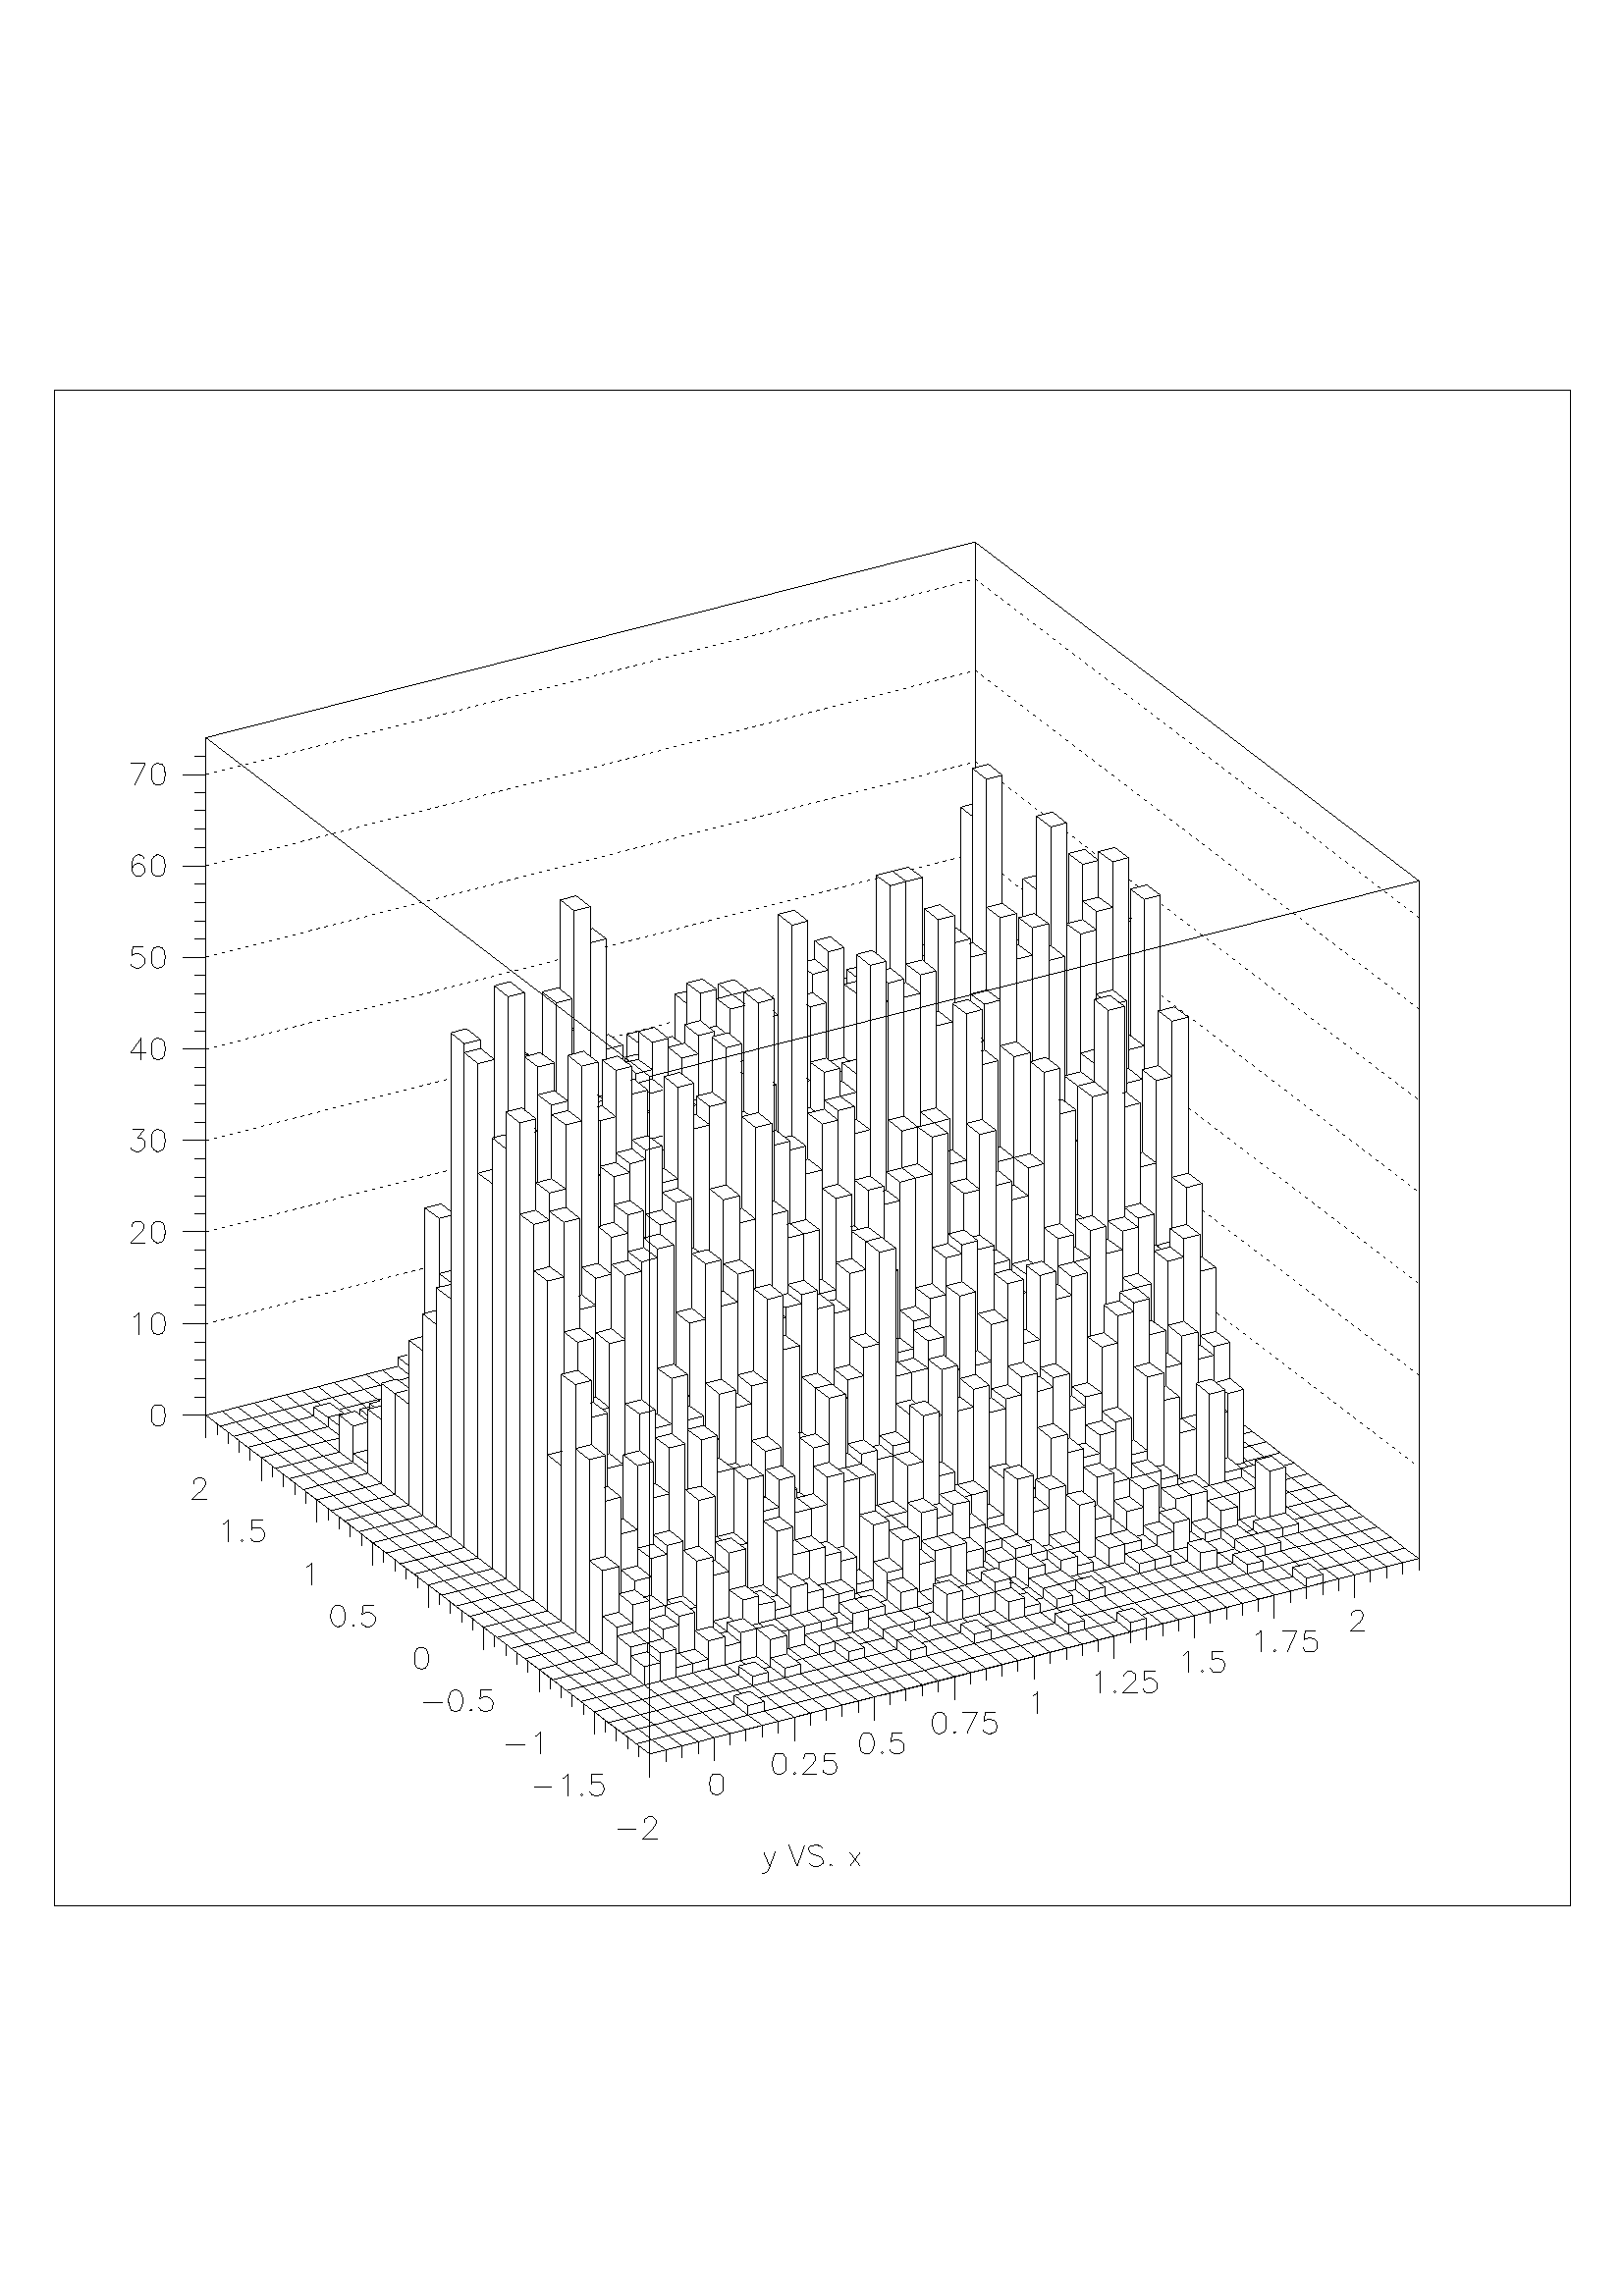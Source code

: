 %!PS-Adobe-2.0
%%Pages: (atend)
%%EndComments
%%BeginProlog
/s {stroke} def /l {lineto} def /m {moveto} def /t {translate} def
/sw {stringwidth} def /r {rotate} def /rl {roll}  def /R {repeat} def
/d {rlineto} def /rm {rmoveto} def /gr {grestore} def /f {eofill} def
/c {setrgbcolor} def /lw {setlinewidth} def /sd {setdash} def
/cl {closepath} def /sf {scalefont setfont} def /black {0 setgray} def
/box {m dup 0 exch d exch 0 d 0 exch neg d cl} def
/NC{systemdict begin initclip end}def/C{NC box clip newpath}def
/bl {box s} def /bf {box f} def /Y { 0 exch d} def /X { 0 d} def 
/mp {newpath /y exch def /x exch def} def
/side {[w .77 mul w .23 mul] .385 w mul sd w 0 l currentpoint t -144 r} def
/mr {mp x y w2 0 360 arc} def /m24 {mr s} def /m20 {mr f} def
/mb {mp x y w2 add m w2 neg 0 d 0 w neg d w 0 d 0 w d cl} def
/mt {mp x y w2 add m w2 neg w neg d w 0 d cl} def
/m21 {mb f} def /m25 {mb s} def /m22 {mt f} def /m26 {mt s} def
/m23 {mp x y w2 sub m w2 w d w neg 0 d cl f} def
/m27 {mp x y w2 add m w3 neg w2 neg d w3 w2 neg d w3  w2 d cl s} def
/m28 {mp x w2 sub y w2 sub w3 add m w3 0 d 0 w3 neg d w3 0 d 0 w3 d w3 0 d
 0 w3 d w3 neg 0 d 0 w3 d w3 neg 0 d
 0 w3 neg d w3 neg 0 d cl s } def
/m29 {mp gsave x w2 sub y w2 add w3 sub m currentpoint t
 4 {side} repeat cl fill gr} def
/m30 {mp gsave x w2 sub y w2 add w3 sub m currentpoint t
 5 {side} repeat s gr} def
/m31 {mp x y w2 sub m 0 w d x w2 sub y m w 0 d
 x w2 sub y w2 add m w w neg d x w2 sub y w2
 sub m w w d s} def
/m2 {mp x y w2 sub m 0 w d x w2 sub y m w 0 d s} def
/m5 {mp x w2 sub y w2 sub m w w d x w2 sub y w2 add m w w neg d s} def
/DP {/PT exch def gsave 47.2 47.2 scale PT 1  eq { 16 16 1 [ 16 0 0 16 neg 0 16
] { < AA AA 55 55 AA AA 55 55 AA AA 55 55 AA AA 55 55 AA AA 55 55 AA AA 55 55
AA AA 55 55 AA AA 55 55 > } image } if PT 2 eq { 16 16 1 [ 16 0 0 16 neg 0 16
] { < BB BB EE EE BB BB EE EE BB BB EE EE BB BB EE EE BB BB EE EE BB BB EE EE
BB BB EE EE BB BB EE EE > } image } if PT 3 eq { 16 16 1 [ 16 0 0 16 neg 0 16
] { < FF FF BB BB FF FF EE EE FF FF BB BB FF FF EE EE FF FF BB BB FF FF EE EE
FF FF BB BB FF FF EE EE > } image } if PT 4 eq { 16 16 1 [ 16 0 0 16 neg 0 16
] { < DF DF BF BF 7F 7F FE FE FD FD FB FB F7 F7 EF EF DF DF BF BF 7F 7F FE FE
FD FD FB FB F7 F7 EF EF > } image } if PT 5 eq { 16 16 1 [ 16 0 0 16 neg 0 16
] { < 7F 7F BF B F DF DF EF EF F7 F7 FB FB FD FD FE FE 7F 7F BF BF DF DF EF
EF F7 F7 FB FB FD FD FE FE > } image } if PT 6 eq { 16 16 1 [ 16 0 0 16 neg 0
16 ] { < BB BB BB BB BB BB BB BB BB BB BB BB BB BB BB BB BB BB BB BB BB BB BB
BB BB BB BB BB BB BB BB BB > } image } if PT 7 eq { 16 16 1 [ 16 0 0 16 neg 0
16 ] { < FF FF FF FF FF FF 00 00 FF FF FF FF FF FF 00 00 FF FF FF FF FF FF 00
00 FF FF FF FF FF FF 00 00 > } image } if PT 8 eq { 16 16 1 [ 16 0 0 16 neg 0
16 ] { < EE EE 47 47 83 83 C5 C5 EE EE 5C 5C 38 38 74 74 EE EE 47 47 83 83 C5
C5 EE EE 5C 5C 38 38 74 74 > } image } if PT 9 eq { 16 16 1 [ 16 0 0 16 neg 0
16 ] { < EF EF EF EF D7 D7 38 38 FE FE FE FE 7D 7D 83 83 EF EF EF EF D7 D7 38
38  FE FE FE FE 7D 7D 83 83 > } image } if PT 10 eq { 16 16 1 [ 16 0 0 16 neg
0 16 ] { <  EF EF EF EF EF EF 00 00 FE FE FE FE FE FE 00 00 EF EF EF EF EF EF
00 00 FE FE FE FE FE FE 00 00 > } image } if PT 11 eq { 16 16 1 [ 16 0 0 16
neg 0 16 ] { < F7 F7 B6 B6 D5 D5 E3 E3 D5 D5 B6 B6 F7 F7 FF FF 7F 7F 6B 6B 5D
5D 3E 3E 5D 5D 6B 6B 7F 7F FF FF > } image } if PT 12 eq { 16 16 1 [ 16 0 0
16 neg 0 16 ] { < E3 E3 DD DD BE BE BE BE BE BE DD DD E3 E3 FF FF 3E 3E DD DD
EB EB EB EB EB EB DD DD 3E 3E FF FF > } image } if PT 13 eq { 16 16 1 [ 16 0
0 16 neg 0 16 ] { <  FE FE 7D 7D BB BB D7 D7 EF EF D7 D7 BB BB 7D 7D FE FE 7D
7D BB BB D7 D7 EF EF D7 D7 BB BB 7D 7D > } image } if PT 14 eq { 16 16 1 [ 16
0 0 16 neg 0 16 ] { < 00 00 EE EF EE EF EE EF 0E E0 EE EE EE EE EE EE 00 EE
FE EE FE EE FE EE 00 00 FE EF FE EF FE EF > } image } if PT 15 eq { 16 16 1 [
16 0 0 16 neg 0 16 ] { < DD DD AA AA DD DD FF FF 77 77 AA AA 77 77 FF FF DD
DD AA AA DD DD FF FF 77 77 AA AA 77 77 FF FF > } image } if PT 16 eq { 16 16
1 [ 16 0 0 16 neg 0 16 ] { <  F1 F1 EE EE 1F 1F FF FF F1 F1 EE EE 1F 1F FF FF
F1 F1 EE EE 1F 1F FF FF F1 F1 EE EE 1F 1F FF FF > } image } if PT 17 eq { 16
16 1 [ 16 0 0 16 neg 0 16 ] { <  EE EE DD DD BB BB FF FF EE EE DD DD BB BB FF
 FF EE EE DD DD BB BB FF FF EE EE DD DD BB BB FF FF > } image } if PT 18 eq {
16 16 1 [ 16 0 0 16 neg 0 16 ] { <  BB BB DD DD EE EE FF FF BB BB DD DD EE EE
FF FF BB BB DD DD EE EE FF FF BB BB DD DD EE EE FF FF > } image } if PT 19 eq
{ 16 16 1 [ 16 0 0 16 neg 0 16 ] { < 1F FC 67 F3 7B EF BD DE BD DE DE BD E6
B3 F8 0F E6 B3 DE BD BD DE BD DE 7B EF 67 F3 1F FC 7F FF > } image } if PT
20 eq { 16 16 1 [ 16 0 0 16 neg 0 16 ] { < DD DD EE EE EE EE EE EE DD DD BB
BB BB BB BB BB DD DD EE EE EE EE EE EE DD DD BB BB BB BB BB BB > } image }
if PT 21 eq { 16 16 1 [ 16 0 0 16 neg 0 16 ] { < 0E 0E EF EF EF EF EF EF E0
E0 FE FE FE FE FE FE 0E 0E EF EF EF EF EF EF E0 E0 FE FE FE FE FE FE > }
image }  if PT 22 eq { 16 16 1 [ 16 0 0 16 neg 0 16 ] { < 70 70 F7 F7 F7 F7 F7
F7 07 07 7F 7F 7F 7F 7F 7F 70 70 F7 F7 F7 F7 F7 F7 07 07 7F 7F 7F 7F 7F 7F >
} image } if PT 23 eq  { 16 16 1 [ 16 0 0 16 neg 0 16 ] { < AA AA 55 55 A9 A9
D1 D1 E1 E1 D1 D1 A9 A9 55 55 AA AA 55 55 A9 A9 D1 D1 E1 E1 D1 D1 A9 A9 55 55
> } image } if PT 24 eq { 16 16 1 [ 16 0 0 16 neg 0 16 ] { < FF FE FF FC EA
A8 D5 54 EA A8 D5 54 E8 28 D4 54 E8 E8 D4 D4 E8 EA 54 D5 A8 EA 54 D5 00 C0 00
80 > } image } if PT 25 eq {  16 16 1 [ 16 0 0 16 neg 0 16 ] { < FF FE FF FC
FF F8 FF F0 F0 00 F0 00 F0 20 F0 60 F0 E0 F1 E0 F3 E0 F0 00 E0 00 C0 00 80 00
00 00 > } image } if gr } def /FA { /PT exch def gsave clip 0 0 translate 1 1
54 { 1 sub 47.2 mul /Xcurr exch def 1 1 74 { 1 sub 47.2 mul /Ycurr exch def
gsave Xcurr Ycurr translate PT DP gr } for } for gr } def
/reencdict 24 dict def /ReEncode {reencdict begin /nco&na exch def
/nfnam exch def /basefontname exch def /basefontdict basefontname findfont def
/newfont basefontdict maxlength dict def basefontdict {exch dup /FID ne
{dup /Encoding eq {exch dup length array copy newfont 3 1 roll put} {exch
newfont 3 1 roll put} ifelse} {pop pop} ifelse } forall newfont
/FontName nfnam put nco&na aload pop nco&na length 2 idiv {newfont
/Encoding get 3 1 roll put} repeat nfnam newfont definefont pop end } def
/accvec [ 176 /agrave 181 /Agrave 190 /acircumflex 192 /Acircumflex
201 /adieresis 204 /Adieresis 209 /ccedilla 210 /Ccedilla 211 /eacute
212 /Eacute 213 /egrave 214 /Egrave 215 /ecircumflex 216 /Ecircumflex
217 /edieresis 218 /Edieresis 219 /icircumflex 220 /Icircumflex
221 /idieresis 222 /Idieresis 223 /ntilde 224 /Ntilde 226 /ocircumflex
228 /Ocircumflex 229 /odieresis 230 /Odieresis 231 /ucircumflex 236 /Ucircumflex
237 /udieresis 238 /Udieresis 239 /aring 242 /Aring 243 /ydieresis
244 /Ydieresis 246 /aacute 247 /Aacute 252 /ugrave 253 /Ugrave] def
/Times-Roman /Times-Roman accvec ReEncode
/Times-Italic /Times-Italic accvec ReEncode
/Times-Bold /Times-Bold accvec ReEncode
/Times-BoldItalic /Times-BoldItalic accvec ReEncode
/Helvetica /Helvetica accvec ReEncode
/Helvetica-Oblique /Helvetica-Oblique accvec ReEncode
/Helvetica-Bold /Helvetica-Bold accvec ReEncode
/Helvetica-BoldOblique /Helvetica-BoldOblique  accvec ReEncode
/Courier /Courier accvec ReEncode
/Courier-Oblique /Courier-Oblique accvec ReEncode
/Courier-Bold /Courier-Bold accvec ReEncode
/Courier-BoldOblique /Courier-BoldOblique accvec ReEncode
/oshow {gsave [] 0 sd true charpath stroke gr} def
/stwn { /fs exch def /fn exch def /text exch def fn findfont fs sf
 text sw pop xs add /xs exch def} def
/stwb { /fs exch def /fn exch def /nbas exch def /textf exch def
textf length /tlen exch def nbas tlen gt {/nbas tlen def} if
fn findfont fs sf textf dup length nbas sub nbas getinterval sw
pop neg xs add /xs exch def} def
/accspe [ 65 /plusminus 66 /bar 67 /existential 68 /universal
69 /exclam 70 /numbersign 71 /greater 72 /question 73 /integral
74 /colon 75 /semicolon 76 /less 77 /bracketleft 78 /bracketright
79 /greaterequal 80 /braceleft 81 /braceright 82 /radical
83 /spade 84 /heart 85 /diamond 86 /club 87 /lessequal
88 /multiply 89 /percent 90 /infinity 48 /circlemultiply 49 /circleplus
50 /emptyset 51 /lozenge 52 /bullet 53 /arrowright 54 /arrowup
55 /arrowleft 56 /arrowdown 57 /arrowboth 48 /degree 44 /comma 43 /plus
 45 /angle 42 /angleleft 47 /divide 61 /notequal 40 /equivalence 41 /second
 97 /approxequal 98 /congruent 99 /perpendicular 100 /partialdiff 101 /florin
 102 /intersection 103 /union 104 /propersuperset 105 /reflexsuperset
 106 /notsubset 107 /propersubset 108 /reflexsubset 109 /element 110 /notelement
 111 /gradient 112 /logicaland 113 /logicalor 114 /arrowdblboth
 115 /arrowdblleft 116 /arrowdblup 117 /arrowdblright 118 /arrowdbldown
 119 /ampersand 120 /omega1 121 /similar 122 /aleph ] def
/Symbol /Special accspe ReEncode
/Zone {/iy exch def /ix exch def  ix 1 sub  2224 mul  1 iy sub  3144
 mul t} def
%%EndProlog
 gsave  20 28 t .25 .25 scale  gsave 
%%Page: number 1
 gsave 
 1 1 Zone
 gsave 0 0 t black [] 0 sd 1 lw 2223 2224 0 460 bl 2223 2224 0 460 C 1779 1778
 222 683 C NC 873 683 m 24 6 d s 876 704 m 21 -15 d s 853 698 m 23 6 d s 853 698
 m 20 -15 d s 897 689 m 23 6 d s 900 710 m 20 -15 d s 876 704 m 24 6 d s 920 695
 m 24 6 d s 923 716 m 21 -15 d s 900 710 m 23 6 d s 944 701 m 23 6 d s 947 722 m
 20 -15 d s 923 716 m 24 6 d s 967 707 m 24 6 d s 970 728 m 21 -15 d s 947 722 m
 23 6 d s 991 713 m 23 6 d s 994 734 m 20 -15 d s 970 728 m 24 6 d s 1014 719 m
 24 6 d s 1017 740 m 21 -15 d s 994 734 m 23 6 d s 1038 725 m 23 6 d s 1041 746
 m 20 -15 d s 1017 740 m 24 6 d s 1061 731 m 24 6 d s 1064 752 m 21 -15 d s 1041
 746 m 23 6 d s 1085 737 m 23 6 d s 1088 758 m 20 -15 d s 1064 752 m 24 6 d s
 1108 743 m 24 6 d s 1111 764 m 21 -15 d s 1088 758 m 23 6 d s 1132 749 m 23 6 d
 s 1135 770 m 20 -15 d s 1111 764 m 24 6 d s 1155 755 m 24 6 d s 1158 776 m 21
 -15 d s 1135 770 m 23 6 d s 1179 761 m 23 6 d s 1182 782 m 20 -15 d s 1158 776
 m 24 6 d s 1202 767 m 24 5 d s 1205 788 m 21 -16 d s 1182 782 m 23 6 d s 1226
 772 m 23 6 d s 1229 794 m 20 -16 d s 1205 788 m 24 6 d s 1249 778 m 24 6 d s
 1252 800 m 21 -16 d s 1229 794 m 23 6 d s 1273 784 m 23 6 d s 1276 806 m 20 -16
 d s 1252 800 m 24 6 d s 1296 790 m 24 6 d s 1299 812 m 21 -16 d s 1276 806 m 23
 6 d s 1320 796 m 23 6 d s 1323 818 m 20 -16 d s 1299 812 m 24 6 d s 1320 796 m
 s 1343 802 m 24 6 d s 1346 824 m 21 -16 d s 1323 818 m 23 6 d s 1367 808 m 23 6
 d s 1370 830 m 20 -16 d s 1346 824 m 24 6 d s 1390 814 m 23 6 d s 1393 836 m 20
 -16 d s 1370 830 m 23 6 d s 1413 820 m 24 6 d s 1417 842 m 20 -16 d s 1393 836
 m 24 6 d s 1437 826 m 23 6 d s 1440 848 m 20 -16 d s 1417 842 m 23 6 d s 1460
 832 m 24 6 d s 1464 854 m 20 -16 d s 1440 848 m 24 6 d s 1484 838 m 23 6 d s
 1487 860 m 20 -16 d s 1464 854 m 23 6 d s 1507 844 m 24 6 d s 1511 866 m 20 -16
 d s 1487 860 m 24 6 d s 1531 850 m 23 6 d s 1534 872 m 20 -16 d s 1511 866 m 23
 6 d s 1554 856 m 24 6 d s 1558 878 m 20 -16 d s 1534 872 m 24 6 d s 1578 862 m
 23 6 d s 1601 868 m 14 Y s 1578 876 m 23 6 d s 1578 862 m 14 Y s 1558 891 m 20
 -15 d s 1558 878 m 13 Y s 1581 897 m 20 -15 d s 1558 891 m 23 6 d s 1601 868 m
 24 6 d s 1605 890 m 20 -16 d s 1595 887 m 10 3 d s 1625 874 m 23 6 d s 1628 896
 m 20 -16 d s 1605 890 m 23 6 d s 1648 880 m 24 6 d s 1652 902 m 20 -16 d s 1628
 896 m 24 6 d s 1672 886 m 23 6 d s 1675 908 m 20 -16 d s 1652 902 m 23 6 d s
 1695 892 m 24 6 d s 1699 914 m 20 -16 d s 1675 908 m 24 6 d s 1719 898 m 23 6 d
 s 1722 920 m 20 -16 d s 1699 914 m 23 6 d s 1742 904 m 24 6 d s 1745 926 m 21
 -16 d s 1722 920 m 23 6 d s 1766 910 m 23 6 d s 1769 932 m 20 -16 d s 1745 926
 m 24 6 d s 1789 916 m 24 6 d s 1792 938 m 21 -16 d s 1769 932 m 23 6 d s 1769
 932 m 20 -16 d s 1813 922 m 23 6 d s 1816 943 m 20 -15 d s 1792 938 m 24 5 d s
 1836 928 m 24 6 d s 1860 934 m 13 Y s 1836 941 m 24 6 d s 1836 928 m 13 Y s
 1816 957 m 20 -16 d s 1816 943 m 14 Y s 1839 963 m 21 -16 d s 1816 957 m 23 6 d
 s 1860 934 m 23 6 d s 1863 955 m 20 -15 d s 1853 953 m 10 2 d s 1883 940 m 24 6
 d s 1886 961 m 21 -15 d s 1863 955 m 23 6 d s 1907 946 m 23 6 d s 1910 967 m 20
 -15 d s 1886 961 m 24 6 d s 1930 952 m 24 6 d s 1933 973 m 21 -15 d s 1910 967
 m 23 6 d s 1954 958 m 23 6 d s 1957 979 m 20 -15 d s 1933 973 m 24 6 d s 1977
 964 m 24 6 d s 1980 985 m 21 -15 d s 1957 979 m 23 6 d s 1957 979 m 20 -15 d s
 856 720 m 20 -16 d s 833 714 m 23 6 d s 833 714 m 20 -16 d s 880 726 m 20 -16 d
 s 856 720 m 24 6 d s 903 732 m 20 -16 d s 880 726 m 23 6 d s 927 738 m 20 -16 d
 s 903 732 m 24 6 d s 950 744 m 20 -16 d s 927 738 m 23 6 d s 973 750 m 21 -16 d
 s 950 744 m 23 6 d s 997 756 m 20 -16 d s 973 750 m 24 6 d s 1041 746 m 14 Y s
 1017 754 m 24 6 d s 1017 740 m 14 Y s 997 769 m 20 -15 d s 997 756 m 13 Y s
 1020 775 m 21 -15 d s 997 769 m 23 6 d s 1044 768 m 20 -16 d s 1033 765 m 11 3
 d s 1067 774 m 21 -16 d s 1044 768 m 23 6 d s 1091 780 m 20 -16 d s 1067 774 m
 24 6 d s 1114 786 m 21 -16 d s 1091 780 m 23 6 d s 1138 792 m 20 -16 d s 1114
 786 m 24 6 d s 1161 798 m 21 -16 d s 1138 792 m 23 6 d s 1185 804 m 20 -16 d s
 1161 798 m 24 6 d s 1208 810 m 21 -16 d s 1185 804 m 23 6 d s 1232 816 m 20 -16
 d s 1208 810 m 24 6 d s 1255 821 m 21 -15 d s 1232 816 m 23 5 d s 1279 827 m 20
 -15 d s 1255 821 m 24 6 d s 1302 833 m 21 -15 d s 1279 827 m 23 6 d s 1326 839
 m 20 -15 d s 1302 833 m 24 6 d s 1349 845 m 21 -15 d s 1326 839 m 23 6 d s 1373
 851 m 20 -15 d s 1349 845 m 24 6 d s 1396 857 m 21 -15 d s 1373 851 m 23 6 d s
 1420 863 m 20 -15 d s 1396 857 m 24 6 d s 1443 869 m 21 -15 d s 1420 863 m 23 6
 d s 1467 875 m 20 -15 d s 1443 869 m 24 6 d s 1511 866 m 13 Y s 1487 873 m 24 6
 d s 1487 860 m 13 Y s 1467 889 m 20 -16 d s 1467 875 m 14 Y s 1490 895 m 21 -16
 d s 1467 889 m 23 6 d s 1514 887 m 20 -15 d s 1504 885 m 10 2 d s 1537 893 m 21
 -15 d s 1514 887 m 23 6 d s 1561 899 m 7 -5 d s 1537 893 m 24 6 d s 1584 905 m
 21 -15 d s 1561 899 m 23 6 d s 1561 899 m 5 -4 d s 1608 911 m 20 -15 d s 1584
 905 m 24 6 d s 1631 917 m 21 -15 d s 1608 911 m 23 6 d s 1655 923 m 20 -15 d s
 1631 917 m 24 6 d s 1678 929 m 21 -15 d s 1655 923 m 23 6 d s 1702 935 m 20 -15
 d s 1678 929 m 24 6 d s 1725 941 m 20 -15 d s 1702 935 m 23 6 d s 1749 947 m 20
 -15 d s 1725 941 m 24 6 d s 1772 953 m 20 -15 d s 1749 947 m 23 6 d s 1749 947
 m 20 -15 d s 1796 959 m 20 -16 d s 1772 953 m 24 6 d s 1819 965 m 7 -6 d s 1796
 959 m 23 6 d s 1843 971 m 20 -16 d s 1819 965 m 24 6 d s 1819 965 m 5 -4 d s
 1866 977 m 20 -16 d s 1843 971 m 23 6 d s 1890 983 m 20 -16 d s 1866 977 m 24 6
 d s 1913 989 m 20 -16 d s 1890 983 m 23 6 d s 1937 995 m 20 -16 d s 1913 989 m
 24 6 d s 1960 1001 m 20 -16 d s 1937 995 m 23 6 d s 1937 995 m 20 -16 d s 836
 735 m 20 -15 d s 812 729 m 24 6 d s 812 729 m 21 -15 d s 859 741 m 21 -15 d s
 836 735 m 23 6 d s 883 747 m 20 -15 d s 859 741 m 24 6 d s 906 753 m 21 -15 d s
 883 747 m 23 6 d s 930 759 m 20 -15 d s 906 753 m 24 6 d s 953 765 m 20 -15 d s
 930 759 m 23 6 d s 977 771 m 20 -15 d s 953 765 m 24 6 d s 1000 777 m 7 -5 d s
 977 771 m 23 6 d s 1024 783 m 20 -15 d s 1000 777 m 24 6 d s 1047 789 m 20 -15
 d s 1024 783 m 23 6 d s 1071 795 m 20 -15 d s 1047 789 m 24 6 d s 1094 801 m 20
 -15 d s 1071 795 m 23 6 d s 1118 807 m 20 -15 d s 1094 801 m 24 6 d s 1141 813
 m 20 -15 d s 1118 807 m 23 6 d s 1165 819 m 20 -15 d s 1141 813 m 24 6 d s 1188
 825 m 20 -15 d s 1165 819 m 23 6 d s 1212 831 m 20 -15 d s 1188 825 m 24 6 d s
 1235 837 m 20 -16 d s 1212 831 m 23 6 d s 1279 827 m 14 Y s 1255 835 m 24 6 d s
 1255 821 m 14 Y s 1235 850 m 20 -15 d s 1235 837 m 13 Y s 1259 856 m 20 -15 d s
 1235 850 m 24 6 d s 1282 849 m 20 -16 d s 1271 846 m 11 3 d s 1305 855 m 21 -16
 d s 1282 849 m 23 6 d s 1329 861 m 20 -16 d s 1305 855 m 24 6 d s 1373 851 m 14
 Y s 1349 859 m 24 6 d s 1349 845 m 14 Y s 1329 874 m 20 -15 d s 1329 861 m 13 Y
 s 1352 880 m 21 -15 d s 1329 874 m 23 6 d s 1376 873 m 20 -16 d s 1365 870 m 11
 3 d s 1399 879 m 21 -16 d s 1376 873 m 23 6 d s 1423 885 m 20 -16 d s 1399 879
 m 24 6 d s 1446 891 m 21 -16 d s 1423 885 m 23 6 d s 1470 897 m 7 -6 d s 1446
 891 m 24 6 d s 1493 903 m 21 -16 d s 1470 897 m 23 6 d s 1517 909 m 20 -16 d s
 1493 903 m 24 6 d s 1540 915 m 21 -16 d s 1517 909 m 23 6 d s 1564 921 m 20 -16
 d s 1540 915 m 24 6 d s 1540 915 m 21 -16 d s 1587 927 m 21 -16 d s 1564 921 m
 23 6 d s 1611 933 m 20 -16 d s 1587 927 m 24 6 d s 1634 939 m 21 -16 d s 1611
 933 m 23 6 d s 1658 945 m 20 -16 d s 1634 939 m 24 6 d s 1681 951 m 21 -16 d s
 1658 945 m 23 6 d s 1705 957 m 20 -16 d s 1681 951 m 24 6 d s 1728 963 m 21 -16
 d s 1705 957 m 23 6 d s 1772 953 m 13 Y s 1749 961 m 23 5 d s 1749 947 m 14 Y s
 1728 963 m 21 -16 d s 1728 976 m 21 -15 d s 1728 963 m 13 Y s 1752 982 m 20 -16
 d s 1728 976 m 24 6 d s 1775 975 m 21 -16 d s 1764 972 m 11 3 d s 1799 981 m 20
 -16 d s 1775 975 m 24 6 d s 1822 987 m 21 -16 d s 1799 981 m 23 6 d s 1799 981
 m 20 -16 d s 1846 992 m 20 -15 d s 1822 987 m 24 5 d s 1869 998 m 21 -15 d s
 1846 992 m 23 6 d s 1893 1004 m 20 -15 d s 1869 998 m 24 6 d s 1916 1010 m 21
 -15 d s 1893 1004 m 23 6 d s 1940 1016 m 20 -15 d s 1916 1010 m 24 6 d s 1916
 1010 m 21 -15 d s 815 751 m 21 -16 d s 792 745 m 23 6 d s 792 745 m 20 -16 d s
 839 757 m 20 -16 d s 815 751 m 24 6 d s 862 763 m 21 -16 d s 839 757 m 23 6 d s
 886 769 m 20 -16 d s 862 763 m 24 6 d s 909 775 m 21 -16 d s 886 769 m 23 6 d s
 933 781 m 20 -16 d s 909 775 m 24 6 d s 956 787 m 21 -16 d s 933 781 m 23 6 d s
 980 793 m 20 -16 d s 956 787 m 24 6 d s 1003 799 m 21 -16 d s 980 793 m 23 6 d
 s 1047 789 m 14 Y s 1024 797 m 23 6 d s 1024 783 m 14 Y s 1003 812 m 21 -15 d s
 1003 799 m 13 Y s 1027 818 m 20 -15 d s 1003 812 m 24 6 d s 1050 811 m 21 -16 d
 s 1040 808 m 10 3 d s 1094 801 m 14 Y s 1071 809 m 23 6 d s 1071 795 m 14 Y s
 1050 824 m 21 -15 d s 1050 811 m 13 Y s 1074 830 m 20 -15 d s 1050 824 m 24 6 d
 s 1097 823 m 21 -16 d s 1087 820 m 10 3 d s 1121 829 m 20 -16 d s 1097 823 m 24
 6 d s 1144 835 m 21 -16 d s 1121 829 m 23 6 d s 1188 825 m 14 Y s 1165 833 m 23
 6 d s 1165 819 m 14 Y s 1144 848 m 21 -15 d s 1144 835 m 13 Y s 1168 854 m 20
 -15 d s 1144 848 m 24 6 d s 1191 847 m 21 -16 d s 1181 844 m 10 3 d s 1215 853
 m 20 -16 d s 1191 847 m 24 6 d s 1215 866 m 20 -16 d s 1215 853 m 13 Y s 1238
 872 m 21 -16 d s 1215 866 m 23 6 d s 1262 865 m 20 -16 d s 1251 862 m 11 3 d s
 1285 871 m 20 -16 d s 1262 865 m 23 6 d s 1309 876 m 20 -15 d s 1285 871 m 24 5
 d s 1332 882 m 7 -5 d s 1309 876 m 23 6 d s 1356 888 m 20 -15 d s 1332 882 m 24
 6 d s 1379 894 m 20 -15 d s 1356 888 m 23 6 d s 1423 885 m 27 Y s 1399 906 m 24
 6 d s 1399 879 m 27 Y s 1379 921 m 20 -15 d s 1379 894 m 27 Y s 1403 927 m 20
 -15 d s 1379 921 m 24 6 d s 1446 891 m 13 Y s 1423 898 m 23 6 d s 1426 920 m 20
 -16 d s 1416 917 m 10 3 d s 1450 912 m 20 -15 d s 1440 910 m 10 2 d s 1493 903
 m 13 Y s 1470 910 m 23 6 d s 1470 897 m 13 Y s 1450 926 m 20 -16 d s 1450 912 m
 14 Y s 1473 932 m 20 -16 d s 1450 926 m 23 6 d s 1497 924 m 20 -15 d s 1487 922
 m 10 2 d s 1540 915 m 13 Y s 1517 922 m 23 6 d s 1517 909 m 13 Y s 1497 938 m
 20 -16 d s 1497 924 m 14 Y s 1520 944 m 20 -16 d s 1497 938 m 23 6 d s 1544 936
 m 20 -15 d s 1533 934 m 11 2 d s 1567 942 m 20 -15 d s 1544 936 m 23 6 d s 1591
 948 m 20 -15 d s 1567 942 m 24 6 d s 1614 954 m 20 -15 d s 1591 948 m 23 6 d s
 1637 960 m 21 -15 d s 1614 954 m 23 6 d s 1661 966 m 20 -15 d s 1637 960 m 24 6
 d s 1705 957 m 26 Y s 1681 978 m 24 5 d s 1681 951 m 27 Y s 1661 993 m 20 -15 d
 s 1661 966 m 27 Y s 1684 999 m 21 -16 d s 1661 993 m 23 6 d s 1708 978 m 20 -15
 d s 1705 977 m 3 1 d s 1731 984 m 8 -5 d s 1708 978 m 23 6 d s 1708 978 m 20
 -15 d s 1775 975 m 13 Y s 1752 982 m 23 6 d s 1731 998 m 21 -16 d s 1731 984 m
 14 Y s 1755 1004 m 20 -16 d s 1731 998 m 24 6 d s 1799 981 m 13 Y s 1775 988 m
 24 6 d s 1778 1010 m 21 -16 d s 1755 1004 m 23 6 d s 1802 1002 m 20 -15 d s
 1792 1000 m 10 2 d s 1825 1008 m 21 -16 d s 1802 1002 m 23 6 d s 1849 1014 m 20
 -16 d s 1825 1008 m 24 6 d s 1872 1020 m 21 -16 d s 1849 1014 m 23 6 d s 1896
 1026 m 20 -16 d s 1872 1020 m 24 6 d s 1919 1032 m 21 -16 d s 1896 1026 m 23 6
 d s 1896 1026 m 20 -16 d s 795 766 m 20 -15 d s 772 760 m 23 6 d s 772 760 m 20
 -15 d s 819 772 m 20 -15 d s 795 766 m 24 6 d s 842 778 m 20 -15 d s 819 772 m
 23 6 d s 865 784 m 21 -15 d s 842 778 m 23 6 d s 889 790 m 20 -15 d s 865 784 m
 24 6 d s 912 796 m 21 -15 d s 889 790 m 23 6 d s 936 802 m 20 -15 d s 912 796 m
 24 6 d s 959 808 m 21 -15 d s 936 802 m 23 6 d s 983 814 m 20 -15 d s 959 808 m
 24 6 d s 1006 820 m 7 -5 d s 983 814 m 23 6 d s 1030 826 m 20 -15 d s 1006 820
 m 24 6 d s 1074 830 m 27 Y s 1050 851 m 24 6 d s 1050 824 m 27 Y s 1030 867 m
 20 -16 d s 1030 826 m 41 Y s 1053 873 m 21 -16 d s 1030 867 m 23 6 d s 1077 838
 m 20 -15 d s 1074 838 m 3 X s 1100 844 m 21 -15 d s 1077 838 m 23 6 d s 1121
 842 m 23 6 d s 1121 829 m 13 Y s 1100 858 m 21 -16 d s 1100 844 m 14 Y s 1124
 864 m 20 -16 d s 1100 858 m 24 6 d s 1147 870 m 21 -16 d s 1124 864 m 23 6 d s
 1171 862 m 20 -15 d s 1161 860 m 10 2 d s 1194 868 m 21 -15 d s 1171 862 m 23 6
 d s 1194 882 m 21 -16 d s 1194 868 m 14 Y s 1218 888 m 20 -16 d s 1194 882 m 24
 6 d s 1262 865 m 13 Y s 1238 872 m 24 6 d s 1241 893 m 21 -15 d s 1218 888 m 23
 5 d s 1285 871 m 13 Y s 1262 878 m 23 6 d s 1265 899 m 20 -15 d s 1241 893 m 24
 6 d s 1288 892 m 21 -16 d s 1278 889 m 10 3 d s 1332 882 m 41 Y s 1309 917 m 23
 6 d s 1309 876 m 41 Y s 1288 932 m 21 -15 d s 1288 892 m 40 Y s 1312 938 m 20
 -15 d s 1288 932 m 24 6 d s 1356 888 m 27 Y s 1332 909 m 24 6 d s 1335 931 m 21
 -16 d s 1325 928 m 10 3 d s 1356 915 m 23 6 d s 1359 937 m 20 -16 d s 1335 931
 m 24 6 d s 1403 927 m 14 Y s 1379 935 m 24 6 d s 1379 921 m 14 Y s 1359 950 m
 20 -15 d s 1359 937 m 13 Y s 1382 956 m 21 -15 d s 1359 950 m 23 6 d s 1406 935
 m 20 -15 d s 1401 934 m 5 1 d s 1429 928 m 21 -16 d s 1419 925 m 10 3 d s 1429
 941 m 21 -15 d s 1429 928 m 13 Y s 1453 947 m 20 -15 d s 1429 941 m 24 6 d s
 1473 932 m 24 6 d s 1476 953 m 21 -15 d s 1453 947 m 23 6 d s 1500 946 m 7 -6 d
 s 1490 943 m 10 3 d s 1523 952 m 21 -16 d s 1500 946 m 23 6 d s 1500 946 m 6 -5
 d s 1547 958 m 20 -16 d s 1523 952 m 24 6 d s 1570 964 m 21 -16 d s 1547 958 m
 23 6 d s 1614 954 m 14 Y s 1591 962 m 23 6 d s 1591 948 m 14 Y s 1570 977 m 21
 -15 d s 1570 964 m 13 Y s 1594 983 m 20 -15 d s 1570 977 m 24 6 d s 1637 960 m
 14 Y s 1614 968 m 23 6 d s 1617 989 m 20 -15 d s 1594 983 m 23 6 d s 1641 982 m
 20 -16 d s 1631 979 m 10 3 d s 1641 982 m 21 5 d s 1705 980 m 3 -2 d s 1711
 1000 m 20 -16 d s 1691 994 m 20 6 d s 1705 980 m 3 -2 d s 1711 1013 m 20 -15 d
 s 1711 1000 m 13 Y s 1735 1019 m 20 -15 d s 1711 1013 m 24 6 d s 1758 1012 m 7
 -6 d s 1747 1009 m 11 3 d s 1802 1002 m 13 Y s 1778 1010 m 24 5 d s 1758 1012 m
 5 -4 d s 1758 1025 m 20 -15 d s 1758 1012 m 13 Y s 1782 1031 m 20 -16 d s 1758
 1025 m 24 6 d s 1825 1008 m 13 Y s 1802 1015 m 23 6 d s 1805 1037 m 20 -16 d s
 1782 1031 m 23 6 d s 1829 1030 m 20 -16 d s 1819 1027 m 10 3 d s 1852 1036 m 20
 -16 d s 1829 1030 m 23 6 d s 1876 1042 m 20 -16 d s 1852 1036 m 24 6 d s 1899
 1047 m 20 -15 d s 1876 1042 m 23 5 d s 1876 1042 m 20 -16 d s 775 782 m 20 -16
 d s 751 776 m 24 6 d s 751 776 m 21 -16 d s 798 788 m 21 -16 d s 775 782 m 23 6
 d s 822 794 m 20 -16 d s 798 788 m 24 6 d s 845 800 m 20 -16 d s 822 794 m 23 6
 d s 889 790 m 27 Y s 865 811 m 24 6 d s 865 784 m 27 Y s 845 827 m 20 -16 d s
 845 800 m 27 Y s 869 833 m 20 -16 d s 845 827 m 24 6 d s 912 796 m 41 Y s 889
 831 m 23 6 d s 889 817 m 14 Y s 869 846 m 20 -15 d s 869 833 m 13 Y s 892 852 m
 20 -15 d s 869 846 m 23 6 d s 936 802 m 14 Y s 912 810 m 24 6 d s 916 831 m 20
 -15 d s 913 831 m 3 X s 959 808 m 14 Y s 936 816 m 23 6 d s 939 837 m 20 -15 d
 s 916 831 m 23 6 d s 983 814 m 41 Y s 959 849 m 24 6 d s 959 822 m 27 Y s 939
 864 m 20 -15 d s 939 837 m 27 Y s 963 870 m 20 -15 d s 939 864 m 24 6 d s 1006
 820 m 27 Y s 983 841 m 23 6 d s 986 863 m 20 -16 d s 976 860 m 10 3 d s 1006
 861 m 24 6 d s 1006 847 m 14 Y s 986 876 m 20 -15 d s 986 863 m 13 Y s 1010 882
 m 20 -15 d s 986 876 m 24 6 d s 1033 875 m 7 -6 d s 1023 872 m 10 3 d s 1077
 838 m 27 Y s 1067 863 m 10 2 d s 1057 881 m 20 -16 d s 1033 875 m 24 6 d s 1100
 858 m 13 Y s 1077 865 m 23 6 d s 1080 887 m 20 -16 d s 1057 881 m 23 6 d s 1124
 864 m 13 Y s 1100 871 m 24 6 d s 1104 893 m 20 -16 d s 1080 887 m 24 6 d s 1147
 870 m 13 Y s 1124 877 m 23 6 d s 1127 899 m 20 -16 d s 1104 893 m 23 6 d s 1171
 862 m 14 Y s 1147 870 m 24 6 d s 1151 891 m 20 -15 d s 1139 888 m 12 3 d s 1194
 882 m 13 Y s 1171 889 m 23 6 d s 1171 876 m 13 Y s 1151 905 m 20 -16 d s 1151
 891 m 14 Y s 1174 911 m 20 -16 d s 1151 905 m 23 6 d s 1218 888 m 13 Y s 1194
 895 m 24 6 d s 1197 916 m 21 -15 d s 1174 911 m 23 5 d s 1221 909 m 20 -16 d s
 1211 906 m 10 3 d s 1265 899 m 27 Y s 1241 920 m 24 6 d s 1241 893 m 27 Y s
 1221 936 m 20 -16 d s 1221 909 m 27 Y s 1244 942 m 21 -16 d s 1221 936 m 23 6 d
 s 1265 899 m 23 6 d s 1268 921 m 20 -16 d s 1265 920 m 3 1 d s 1268 921 m 19 5
 d s 1291 940 m 7 -5 d s 1291 934 m 6 Y s 1315 946 m 20 -15 d s 1291 940 m 24 6
 d s 1338 952 m 21 -15 d s 1338 931 m 21 Y s 1362 958 m 7 -5 d s 1338 952 m 24 6
 d s 1401 939 m 5 -4 d s 1409 943 m 20 -15 d s 1401 941 m 8 2 d s 1453 947 m 14
 Y s 1429 955 m 24 6 d s 1429 941 m 14 Y s 1409 970 m 20 -15 d s 1409 943 m 27 Y
 s 1432 976 m 21 -15 d s 1409 970 m 23 6 d s 1456 969 m 20 -16 d s 1446 966 m 10
 3 d s 1500 946 m 27 Y s 1476 967 m 24 6 d s 1476 953 m 14 Y s 1456 982 m 20 -15
 d s 1456 969 m 13 Y s 1479 988 m 21 -15 d s 1456 982 m 23 6 d s 1523 952 m 13 Y
 s 1500 959 m 23 6 d s 1503 981 m 20 -16 d s 1492 978 m 11 3 d s 1526 973 m 21
 -15 d s 1516 971 m 10 2 d s 1570 977 m 14 Y s 1547 985 m 23 6 d s 1547 958 m 27
 Y s 1526 1000 m 21 -15 d s 1526 973 m 27 Y s 1550 1006 m 20 -15 d s 1526 1000 m
 24 6 d s 1594 983 m 14 Y s 1570 991 m 24 6 d s 1570 991 m s 1563 996 m 7 -5 d s
 1573 1012 m 21 -15 d s 1550 1006 m 23 6 d s 1597 1005 m 20 -16 d s 1586 1002 m
 11 3 d s 1641 982 m 27 Y s 1617 1003 m 24 6 d s 1617 989 m 14 Y s 1597 1018 m
 20 -15 d s 1597 1005 m 13 Y s 1620 1024 m 21 -15 d s 1597 1018 m 23 6 d s 1664
 994 m 34 Y s 1641 1022 m 23 6 d s 1641 1009 m 13 Y s 1620 1038 m 21 -16 d s
 1620 1024 m 14 Y s 1644 1044 m 20 -16 d s 1620 1038 m 24 6 d s 1667 1009 m 15
 -11 d s 1665 1009 m 2 X s 1688 1007 m 23 6 d s 1688 997 m 10 Y s 1680 999 m s
 1667 1023 m 21 -16 d s 1667 1009 m 14 Y s 1691 1029 m 20 -16 d s 1667 1023 m 24
 6 d s 1735 1019 m 27 Y s 1711 1040 m 24 6 d s 1711 1013 m 27 Y s 1691 1055 m 20
 -15 d s 1691 1029 m 26 Y s 1714 1061 m 21 -15 d s 1691 1055 m 23 6 d s 1738
 1027 m 20 -15 d s 1735 1026 m 3 1 d s 1761 1033 m 7 -5 d s 1738 1027 m 23 6 d s
 1738 1027 m 20 -15 d s 1805 1037 m 67 Y s 1782 1098 m 23 6 d s 1782 1031 m 67 Y
 s 1761 1114 m 21 -16 d s 1761 1033 m 81 Y s 1785 1120 m 20 -16 d s 1761 1114 m
 24 6 d s 1808 1045 m 21 -15 d s 1806 1044 m 2 1 d s 1832 1051 m 20 -15 d s 1808
 1045 m 24 6 d s 1855 1057 m 21 -15 d s 1832 1051 m 23 6 d s 1879 1063 m 20 -16
 d s 1855 1057 m 24 6 d s 1855 1057 m 21 -15 d s 754 798 m 21 -16 d s 731 792 m
 23 6 d s 731 792 m 20 -16 d s 778 803 m 20 -15 d s 754 798 m 24 5 d s 801 809 m
 21 -15 d s 778 803 m 23 6 d s 825 815 m 20 -15 d s 801 809 m 24 6 d s 845 840 m
 24 6 d s 845 827 m 13 Y s 825 856 m 20 -16 d s 825 815 m 41 Y s 848 862 m 21
 -16 d s 825 856 m 23 6 d s 872 868 m 20 -16 d s 848 862 m 24 6 d s 916 831 m 41
 Y s 892 866 m 24 6 d s 892 852 m 14 Y s 872 881 m 20 -15 d s 872 868 m 13 Y s
 895 887 m 21 -15 d s 872 881 m 23 6 d s 939 864 m 27 Y s 916 885 m 23 6 d s 916
 872 m 13 Y s 895 901 m 21 -16 d s 895 887 m 14 Y s 919 907 m 20 -16 d s 895 901
 m 24 6 d s 966 878 m 20 -15 d s 966 868 m 10 Y s 989 884 m 7 -5 d s 966 878 m
 23 6 d s 1033 875 m 40 Y s 1010 909 m 23 6 d s 1010 882 m 27 Y s 989 924 m 21
 -15 d s 989 884 m 40 Y s 1013 930 m 20 -15 d s 989 924 m 24 6 d s 1057 881 m 26
 Y s 1033 902 m 24 5 d s 1036 923 m 21 -16 d s 1025 920 m 11 3 d s 1080 887 m 13
 Y s 1057 894 m 23 6 d s 1060 916 m 20 -16 d s 1050 913 m 10 3 d s 1104 893 m 40
 Y s 1080 927 m 24 6 d s 1080 900 m 27 Y s 1060 942 m 20 -15 d s 1060 916 m 26 Y
 s 1083 948 m 21 -15 d s 1060 942 m 23 6 d s 1127 899 m 26 Y s 1104 919 m 23 6 d
 s 1107 941 m 20 -16 d s 1097 938 m 10 3 d s 1151 905 m 13 Y s 1127 912 m 24 6 d
 s 1130 933 m 21 -15 d s 1119 931 m 11 2 d s 1174 911 m 13 Y s 1151 918 m 23 6 d
 s 1154 939 m 20 -15 d s 1130 933 m 24 6 d s 1177 919 m 7 -6 d s 1175 918 m 2 1
 d s 1201 925 m 20 -16 d s 1177 919 m 24 6 d s 1244 942 m 13 Y s 1221 949 m 23 6
 d s 1221 936 m 13 Y s 1201 965 m 20 -16 d s 1201 925 m 40 Y s 1224 971 m 20 -16
 d s 1201 965 m 23 6 d s 1268 921 m 81 Y s 1244 996 m 24 6 d s 1244 955 m 41 Y s
 1224 1011 m 20 -15 d s 1224 971 m 40 Y s 1248 1017 m 20 -15 d s 1224 1011 m 24
 6 d s 1291 940 m 27 Y s 1268 961 m 23 6 d s 1271 983 m 20 -16 d s 1268 982 m 3
 1 d s 1315 946 m 41 Y s 1291 981 m 24 6 d s 1291 967 m 14 Y s 1271 996 m 20 -15
 d s 1271 983 m 13 Y s 1295 1002 m 20 -15 d s 1271 996 m 24 6 d s 1338 952 m 41
 Y s 1315 987 m 23 6 d s 1318 1008 m 20 -15 d s 1295 1002 m 23 6 d s 1362 958 m
 27 Y s 1338 979 m 24 6 d s 1342 1001 m 20 -16 d s 1331 998 m 11 3 d s 1365 966
 m 15 -11 d s 1362 966 m 3 X s 1385 964 m 24 6 d s 1385 954 m 10 Y s 1365 980 m
 20 -16 d s 1365 966 m 14 Y s 1389 986 m 20 -16 d s 1365 980 m 24 6 d s 1432 976
 m 14 Y s 1409 984 m 23 6 d s 1409 970 m 14 Y s 1389 999 m 20 -15 d s 1389 986 m
 13 Y s 1412 1005 m 20 -15 d s 1389 999 m 23 6 d s 1432 976 m 24 6 d s 1436 998
 m 20 -16 d s 1424 995 m 12 3 d s 1459 990 m 7 -5 d s 1449 988 m 10 2 d s 1503
 981 m 13 Y s 1479 988 m 24 6 d s 1479 988 m s 1459 1004 m 20 -16 d s 1459 990 m
 14 Y s 1483 1010 m 20 -16 d s 1459 1004 m 24 6 d s 1526 1000 m 54 Y s 1503 1048
 m 23 6 d s 1503 994 m 54 Y s 1483 1064 m 20 -16 d s 1483 1010 m 54 Y s 1506
 1069 m 20 -15 d s 1483 1064 m 23 5 d s 1550 1006 m 27 Y s 1526 1027 m 24 6 d s
 1529 1049 m 21 -16 d s 1525 1047 m 4 2 d s 1553 1028 m 20 -16 d s 1550 1027 m 3
 1 d s 1597 1018 m 27 Y s 1573 1039 m 24 6 d s 1573 1012 m 27 Y s 1553 1055 m 20
 -16 d s 1553 1028 m 27 Y s 1576 1061 m 21 -16 d s 1553 1055 m 23 6 d s 1620
 1038 m 40 Y s 1597 1072 m 23 6 d s 1597 1045 m 27 Y s 1576 1087 m 21 -15 d s
 1576 1061 m 26 Y s 1600 1093 m 20 -15 d s 1576 1087 m 24 6 d s 1623 1046 m 8 -6
 d s 1621 1045 m 2 1 d s 1667 1023 m 40 Y s 1644 1057 m 23 6 d s 1644 1044 m 13
 Y s 1623 1073 m 21 -16 d s 1623 1046 m 27 Y s 1647 1078 m 20 -15 d s 1623 1073
 m 24 5 d s 1691 1055 m 14 Y s 1667 1063 m 24 6 d s 1670 1084 m 21 -15 d s 1647
 1078 m 23 6 d s 1694 1077 m 20 -16 d s 1684 1074 m 10 3 d s 1738 1027 m 40 Y s
 1714 1061 m 24 6 d s 1717 1083 m 21 -16 d s 1694 1077 m 23 6 d s 1738 1067 m 23
 6 d s 1741 1089 m 20 -16 d s 1717 1083 m 24 6 d s 1741 1102 m 20 -15 d s 1741
 1089 m 13 Y s 1741 1102 m 21 6 d s 1806 1047 m 2 -2 d s 1811 1067 m 21 -16 d s
 1806 1065 m 5 2 d s 1835 1073 m 20 -16 d s 1811 1067 m 24 6 d s 1858 1079 m 21
 -16 d s 1835 1073 m 23 6 d s 1835 1073 m 20 -16 d s 734 813 m 20 -15 d s 711
 807 m 23 6 d s 711 807 m 20 -15 d s 757 819 m 21 -16 d s 734 813 m 23 6 d s 781
 825 m 20 -16 d s 757 819 m 24 6 d s 804 831 m 21 -16 d s 781 825 m 23 6 d s 848
 862 m 13 Y s 825 869 m 23 6 d s 825 856 m 13 Y s 804 885 m 21 -16 d s 804 831 m
 54 Y s 828 891 m 20 -16 d s 804 885 m 24 6 d s 872 881 m 27 Y s 848 902 m 24 6
 d s 848 875 m 27 Y s 828 918 m 20 -16 d s 828 891 m 27 Y s 851 924 m 21 -16 d s
 828 918 m 23 6 d s 872 895 m 23 6 d s 875 916 m 20 -15 d s 864 913 m 11 3 d s
 942 865 m 34 Y s 931 896 m 11 3 d s 898 909 m 8 -6 d s 898 901 m 8 Y s 922 915
 m 20 -16 d s 898 909 m 24 6 d s 966 878 m 94 Y s 942 966 m 24 6 d s 942 899 m
 67 Y s 922 982 m 20 -16 d s 922 915 m 67 Y s 945 988 m 21 -16 d s 922 982 m 23
 6 d s 989 924 m 27 Y s 966 945 m 23 6 d s 969 967 m 20 -16 d s 964 966 m 5 1 d
 s 1013 930 m 54 Y s 989 978 m 24 6 d s 989 951 m 27 Y s 969 994 m 20 -16 d s
 969 967 m 27 Y s 992 1000 m 21 -16 d s 969 994 m 23 6 d s 1039 931 m 21 -15 d s
 1019 926 m 20 5 d s 1083 948 m 68 Y s 1060 1010 m 23 6 d s 1060 942 m 68 Y s
 1039 1025 m 21 -15 d s 1039 931 m 94 Y s 1063 1031 m 20 -15 d s 1039 1025 m 24
 6 d s 1107 941 m 40 Y s 1083 975 m 24 6 d s 1086 997 m 21 -16 d s 1084 996 m 2
 1 d s 1130 933 m 54 Y s 1107 981 m 23 6 d s 1110 1003 m 20 -16 d s 1086 997 m
 24 6 d s 1154 939 m 41 Y s 1130 974 m 24 6 d s 1133 995 m 21 -15 d s 1123 993 m
 10 2 d s 1177 919 m 53 Y s 1154 966 m 23 6 d s 1157 988 m 20 -16 d s 1147 985 m
 10 3 d s 1177 932 m 24 6 d s 1180 954 m 21 -16 d s 1176 952 m 4 2 d s 1224 1011
 m 14 Y s 1201 1019 m 23 6 d s 1201 965 m 54 Y s 1180 1034 m 21 -15 d s 1180 954
 m 80 Y s 1204 1040 m 20 -15 d s 1180 1034 m 24 6 d s 1227 1033 m 21 -16 d s
 1216 1030 m 11 3 d s 1295 1002 m 41 Y s 1271 1037 m 24 6 d s 1271 996 m 41 Y s
 1251 1052 m 20 -15 d s 1251 1015 m 37 Y s 1274 1058 m 21 -15 d s 1251 1052 m 23
 6 d s 1318 1008 m 27 Y s 1295 1029 m 23 6 d s 1298 1051 m 20 -16 d s 1288 1048
 m 10 3 d s 1342 1001 m 53 Y s 1318 1049 m 24 5 d s 1318 1035 m 14 Y s 1298 1064
 m 20 -15 d s 1298 1051 m 13 Y s 1321 1070 m 21 -16 d s 1298 1064 m 23 6 d s
 1365 980 m 40 Y s 1342 1014 m 23 6 d s 1345 1036 m 20 -16 d s 1342 1035 m 3 1 d
 s 1365 993 m 24 6 d s 1368 1015 m 21 -16 d s 1366 1014 m 2 1 d s 1392 1021 m 20
 -16 d s 1368 1015 m 24 6 d s 1436 998 m 94 Y s 1412 1086 m 24 6 d s 1412 1005 m
 81 Y s 1392 1101 m 20 -15 d s 1392 1021 m 80 Y s 1415 1107 m 21 -15 d s 1392
 1101 m 23 6 d s 1459 1004 m 40 Y s 1436 1038 m 23 6 d s 1439 1060 m 20 -16 d s
 1436 1059 m 3 1 d s 1483 1064 m 13 Y s 1459 1071 m 24 6 d s 1459 1044 m 27 Y s
 1439 1086 m 20 -15 d s 1439 1060 m 26 Y s 1462 1092 m 21 -15 d s 1439 1086 m 23
 6 d s 1553 1055 m 40 Y s 1529 1089 m 24 6 d s 1529 1049 m 40 Y s 1509 1104 m 20
 -15 d s 1509 1068 m 36 Y s 1533 1110 m 20 -15 d s 1509 1104 m 24 6 d s 1553
 1081 m 23 6 d s 1556 1103 m 20 -16 d s 1546 1100 m 10 3 d s 1623 1073 m 26 Y s
 1600 1093 m 23 6 d s 1580 1109 m 20 -16 d s 1580 1089 m 20 Y s 1603 1115 m 20
 -16 d s 1580 1109 m 23 6 d s 1647 1078 m 14 Y s 1623 1086 m 24 6 d s 1627 1107
 m 20 -15 d s 1616 1105 m 11 2 d s 1650 1087 m 7 -6 d s 1647 1086 m 3 1 d s 1674
 1093 m 20 -16 d s 1650 1087 m 24 6 d s 1717 1083 m 134 Y s 1694 1211 m 23 6 d s
 1694 1077 m 134 Y s 1674 1227 m 20 -16 d s 1674 1093 m 134 Y s 1697 1233 m 20
 -16 d s 1674 1227 m 23 6 d s 1717 1096 m 24 6 d s 1721 1118 m 20 -16 d s 1716
 1117 m 5 1 d s 1744 1110 m 7 -5 d s 1734 1108 m 10 2 d s 1806 1070 m 5 -3 d s
 1814 1088 m 21 -15 d s 1807 1086 m 7 2 d s 1838 1094 m 20 -15 d s 1814 1088 m
 24 6 d s 1814 1088 m 21 -15 d s 714 829 m 20 -16 d s 690 823 m 24 6 d s 690 823
 m 21 -16 d s 737 835 m 20 -16 d s 714 829 m 23 6 d s 761 841 m 20 -16 d s 737
 835 m 24 6 d s 784 847 m 20 -16 d s 761 841 m 23 6 d s 828 918 m 40 Y s 804 952
 m 24 6 d s 804 885 m 67 Y s 784 967 m 20 -15 d s 784 847 m 120 Y s 808 973 m 20
 -15 d s 784 967 m 24 6 d s 875 916 m 27 Y s 851 937 m 24 6 d s 851 924 m 13 Y s
 831 953 m 20 -16 d s 831 918 m 35 Y s 855 959 m 20 -16 d s 831 953 m 24 6 d s
 898 909 m 67 Y s 875 970 m 23 6 d s 875 943 m 27 Y s 855 985 m 20 -15 d s 855
 959 m 26 Y s 878 991 m 20 -15 d s 855 985 m 23 6 d s 922 982 m 13 Y s 898 989 m
 24 6 d s 898 976 m 13 Y s 878 1005 m 20 -16 d s 878 991 m 14 Y s 902 1011 m 20
 -16 d s 878 1005 m 24 6 d s 969 994 m 67 Y s 945 1055 m 24 6 d s 945 988 m 67 Y
 s 925 1071 m 20 -16 d s 925 982 m 89 Y s 949 1076 m 20 -15 d s 925 1071 m 24 5
 d s 972 1002 m 7 -6 d s 970 1001 m 2 1 d s 1016 929 m 63 Y s 1006 990 m 10 2 d
 s 996 1008 m 20 -16 d s 972 1002 m 24 6 d s 1039 1025 m 67 Y s 1016 1086 m 23 6
 d s 1016 992 m 94 Y s 996 1102 m 20 -16 d s 996 1008 m 94 Y s 1019 1108 m 20
 -16 d s 996 1102 m 23 6 d s 1063 1031 m 14 Y s 1039 1039 m 24 6 d s 1043 1060 m
 20 -15 d s 1040 1059 m 3 1 d s 1086 997 m 94 Y s 1063 1085 m 23 6 d s 1063 1045
 m 40 Y s 1043 1100 m 20 -15 d s 1043 1060 m 40 Y s 1066 1106 m 20 -15 d s 1043
 1100 m 23 6 d s 1110 1003 m 40 Y s 1086 1037 m 24 6 d s 1089 1059 m 21 -16 d s
 1087 1058 m 2 1 d s 1133 995 m 54 Y s 1110 1043 m 23 6 d s 1113 1065 m 20 -16 d
 s 1089 1059 m 24 6 d s 1157 988 m 107 Y s 1133 1089 m 24 6 d s 1133 1049 m 40 Y
 s 1113 1105 m 20 -16 d s 1113 1065 m 40 Y s 1136 1111 m 21 -16 d s 1113 1105 m
 23 6 d s 1180 1034 m 54 Y s 1157 1082 m 23 6 d s 1160 1103 m 20 -15 d s 1149
 1101 m 11 2 d s 1204 1040 m 54 Y s 1180 1088 m 24 6 d s 1183 1109 m 21 -15 d s
 1160 1103 m 23 6 d s 1207 1048 m 20 -15 d s 1204 1048 m 3 X s 1227 1033 m 24 6
 d s 1230 1054 m 21 -15 d s 1207 1048 m 23 6 d s 1274 1058 m 54 Y s 1251 1106 m
 23 6 d s 1251 1052 m 54 Y s 1230 1121 m 21 -15 d s 1230 1054 m 67 Y s 1254 1127
 m 20 -15 d s 1230 1121 m 24 6 d s 1298 1064 m 121 Y s 1274 1179 m 24 6 d s 1274
 1112 m 67 Y s 1254 1195 m 20 -16 d s 1254 1127 m 68 Y s 1277 1201 m 21 -16 d s
 1254 1195 m 23 6 d s 1321 1070 m 27 Y s 1298 1091 m 23 6 d s 1301 1112 m 20 -15
 d s 1298 1112 m 3 X s 1345 1036 m 27 Y s 1335 1060 m 10 3 d s 1324 1078 m 21
 -15 d s 1322 1078 m 2 X s 1368 1015 m 54 Y s 1345 1063 m 23 6 d s 1348 1084 m
 20 -15 d s 1324 1078 m 24 6 d s 1368 1028 m 24 6 d s 1371 1050 m 21 -16 d s
 1367 1049 m 4 1 d s 1371 1104 m 21 -16 d s 1371 1050 m 54 Y s 1395 1109 m 7 -5
 d s 1371 1104 m 24 5 d s 1436 1072 m 3 1 d s 1436 1075 m 3 -2 d s 1486 1064 m
 88 Y s 1462 1146 m 24 6 d s 1462 1092 m 54 Y s 1442 1162 m 20 -16 d s 1442 1087
 m 75 Y s 1465 1168 m 21 -16 d s 1442 1162 m 23 6 d s 1509 1104 m 27 Y s 1486
 1125 m 23 6 d s 1489 1147 m 20 -16 d s 1486 1146 m 3 1 d s 1533 1110 m 14 Y s
 1509 1118 m 24 6 d s 1512 1139 m 21 -15 d s 1501 1137 m 11 2 d s 1556 1103 m 54
 Y s 1533 1151 m 23 6 d s 1533 1124 m 27 Y s 1512 1166 m 21 -15 d s 1512 1139 m
 27 Y s 1536 1172 m 20 -15 d s 1512 1166 m 24 6 d s 1580 1109 m 67 Y s 1556 1170
 m 24 6 d s 1556 1157 m 13 Y s 1536 1186 m 20 -16 d s 1536 1172 m 14 Y s 1559
 1192 m 21 -16 d s 1536 1186 m 23 6 d s 1603 1115 m 13 Y s 1580 1122 m 23 6 d s
 1583 1144 m 20 -16 d s 1580 1143 m 3 1 d s 1627 1107 m 135 Y s 1603 1236 m 24 6
 d s 1603 1128 m 108 Y s 1583 1251 m 20 -15 d s 1583 1144 m 107 Y s 1606 1257 m
 21 -15 d s 1583 1251 m 23 6 d s 1650 1087 m 120 Y s 1627 1202 m 23 5 d s 1630
 1223 m 20 -16 d s 1627 1222 m 3 1 d s 1650 1154 m 24 6 d s 1653 1175 m 21 -15 d
 s 1651 1175 m 2 X s 1653 1175 m 21 6 d s 1721 1118 m 67 Y s 1716 1184 m 5 1 d s
 1716 1189 m 5 -4 d s 1744 1110 m 108 Y s 1721 1212 m 23 6 d s 1721 1185 m 27 Y
 s 1716 1215 m 5 -3 d s 1724 1234 m 20 -16 d s 1703 1228 m 21 6 d s 1807 1094 m
 7 -6 d s 1818 1110 m 20 -16 d s 1803 1106 m 15 4 d s 1807 1094 m 7 -6 d s 693
 844 m 21 -15 d s 670 838 m 23 6 d s 670 838 m 20 -15 d s 717 850 m 20 -15 d s
 693 844 m 24 6 d s 740 856 m 21 -15 d s 717 850 m 23 6 d s 764 862 m 20 -15 d s
 740 856 m 24 6 d s 808 973 m 148 Y s 784 1115 m 24 6 d s 784 967 m 148 Y s 764
 1131 m 20 -16 d s 764 862 m 269 Y s 787 1137 m 21 -16 d s 764 1131 m 23 6 d s
 831 953 m 107 Y s 808 1054 m 23 6 d s 811 1076 m 20 -16 d s 806 1074 m 5 2 d s
 855 985 m 27 Y s 831 1006 m 24 6 d s 834 1028 m 21 -16 d s 832 1027 m 2 1 d s
 878 1005 m 107 Y s 855 1106 m 23 6 d s 855 1012 m 94 Y s 834 1122 m 21 -16 d s
 834 1028 m 94 Y s 858 1128 m 20 -16 d s 834 1122 m 24 6 d s 902 1011 m 54 Y s
 878 1059 m 24 6 d s 881 1080 m 21 -15 d s 879 1079 m 2 1 d s 925 1071 m 67 Y s
 902 1132 m 23 6 d s 902 1065 m 67 Y s 881 1147 m 21 -15 d s 881 1080 m 67 Y s
 905 1153 m 20 -15 d s 881 1147 m 24 6 d s 972 1002 m 148 Y s 949 1144 m 23 6 d
 s 949 1076 m 68 Y s 928 1159 m 21 -15 d s 928 1071 m 88 Y s 952 1165 m 20 -15 d
 s 928 1159 m 24 6 d s 972 1096 m 24 6 d s 975 1117 m 21 -15 d s 973 1117 m 2 X
 s 999 1110 m 7 -5 d s 988 1107 m 11 3 d s 1040 1062 m 3 -2 d s 1066 1106 m 27 Y
 s 1043 1127 m 23 6 d s 1043 1100 m 27 Y s 1022 1143 m 21 -16 d s 1022 1106 m 37
 Y s 1046 1149 m 20 -16 d s 1022 1143 m 24 6 d s 1089 1059 m 13 Y s 1087 1071 m
 2 1 d s 1087 1074 m 2 -2 d s 1093 1067 m 7 -6 d s 1090 1066 m 3 1 d s 1136 1111
 m 27 Y s 1113 1132 m 23 6 d s 1113 1105 m 27 Y s 1093 1147 m 20 -15 d s 1093
 1067 m 80 Y s 1116 1153 m 20 -15 d s 1093 1147 m 23 6 d s 1160 1103 m 108 Y s
 1136 1205 m 24 6 d s 1136 1138 m 67 Y s 1116 1220 m 20 -15 d s 1116 1153 m 67 Y
 s 1140 1226 m 20 -15 d s 1116 1220 m 24 6 d s 1163 1125 m 20 -16 d s 1161 1124
 m 2 1 d s 1207 1048 m 81 Y s 1183 1123 m 24 6 d s 1183 1109 m 14 Y s 1163 1138
 m 20 -15 d s 1163 1125 m 13 Y s 1187 1144 m 20 -15 d s 1163 1138 m 24 6 d s
 1207 1115 m 23 6 d s 1210 1137 m 20 -16 d s 1199 1134 m 11 3 d s 1230 1135 m 24
 6 d s 1230 1121 m 14 Y s 1210 1150 m 20 -15 d s 1210 1137 m 13 Y s 1234 1156 m
 20 -15 d s 1210 1150 m 24 6 d s 1234 1197 m 20 -16 d s 1234 1156 m 41 Y s 1257
 1203 m 7 -6 d s 1234 1197 m 23 6 d s 1301 1112 m 68 Y s 1298 1179 m 3 1 d s
 1298 1182 m 3 -2 d s 1324 1078 m 175 Y s 1301 1247 m 23 6 d s 1301 1180 m 67 Y
 s 1281 1262 m 20 -15 d s 1281 1199 m 63 Y s 1304 1268 m 20 -15 d s 1281 1262 m
 23 6 d s 1348 1084 m 108 Y s 1324 1186 m 24 6 d s 1328 1207 m 20 -15 d s 1325
 1206 m 3 1 d s 1371 1104 m 120 Y s 1348 1218 m 23 6 d s 1348 1192 m 26 Y s 1328
 1234 m 20 -16 d s 1328 1207 m 27 Y s 1351 1240 m 20 -16 d s 1328 1234 m 23 6 d
 s 1395 1109 m 81 Y s 1371 1184 m 24 6 d s 1374 1206 m 21 -16 d s 1372 1205 m 2
 1 d s 1418 1104 m 106 Y s 1395 1204 m 23 6 d s 1395 1190 m 14 Y s 1374 1219 m
 21 -15 d s 1374 1206 m 13 Y s 1398 1225 m 20 -15 d s 1374 1219 m 24 6 d s 1442
 1162 m 80 Y s 1418 1236 m 24 6 d s 1418 1210 m 26 Y s 1398 1252 m 20 -16 d s
 1398 1225 m 27 Y s 1421 1258 m 21 -16 d s 1398 1252 m 23 6 d s 1465 1168 m 53 Y
 s 1442 1215 m 23 6 d s 1445 1237 m 20 -16 d s 1442 1236 m 3 1 d s 1489 1147 m
 94 Y s 1465 1235 m 24 6 d s 1465 1221 m 14 Y s 1445 1250 m 20 -15 d s 1445 1237
 m 13 Y s 1468 1256 m 21 -15 d s 1445 1250 m 23 6 d s 1512 1166 m 27 Y s 1489
 1187 m 23 6 d s 1492 1209 m 20 -16 d s 1489 1208 m 3 1 d s 1536 1186 m 27 Y s
 1512 1207 m 24 6 d s 1512 1193 m 14 Y s 1492 1222 m 20 -15 d s 1492 1209 m 13 Y
 s 1515 1228 m 21 -15 d s 1492 1222 m 23 6 d s 1559 1192 m 94 Y s 1536 1280 m 23
 6 d s 1536 1213 m 67 Y s 1515 1295 m 21 -15 d s 1515 1228 m 67 Y s 1539 1301 m
 20 -15 d s 1515 1295 m 24 6 d s 1583 1251 m 81 Y s 1559 1326 m 24 6 d s 1559
 1286 m 40 Y s 1539 1342 m 20 -16 d s 1539 1301 m 41 Y s 1562 1348 m 21 -16 d s
 1539 1342 m 23 6 d s 1606 1257 m 94 Y s 1583 1345 m 23 6 d s 1583 1332 m 13 Y s
 1562 1361 m 21 -16 d s 1562 1348 m 13 Y s 1586 1367 m 20 -16 d s 1562 1361 m 24
 6 d s 1630 1223 m 81 Y s 1606 1298 m 24 6 d s 1609 1319 m 21 -15 d s 1605 1318
 m 4 1 d s 1653 1175 m 81 Y s 1630 1250 m 23 6 d s 1633 1271 m 20 -15 d s 1630
 1271 m 3 X s 1677 1228 m 74 Y s 1653 1296 m 24 6 d s 1653 1256 m 40 Y s 1633
 1312 m 20 -16 d s 1633 1271 m 41 Y s 1656 1318 m 21 -16 d s 1633 1312 m 23 6 d
 s 1700 1231 m 37 Y s 1677 1262 m 23 6 d s 1680 1283 m 20 -15 d s 1677 1283 m 3
 X s 1724 1234 m 53 Y s 1700 1281 m 24 6 d s 1700 1268 m 13 Y s 1680 1297 m 20
 -16 d s 1680 1283 m 14 Y s 1703 1303 m 21 -16 d s 1680 1297 m 23 6 d s 1750
 1113 m 8 -6 d s 1743 1111 m 7 2 d s 1774 1119 m 2 -1 d s 1750 1113 m 24 6 d s
 1797 1125 m 21 -15 d s 1774 1119 m 23 6 d s 1774 1119 m s 673 860 m 20 -16 d s
 649 854 m 24 6 d s 649 854 m 21 -16 d s 696 866 m 21 -16 d s 673 860 m 23 6 d s
 720 872 m 20 -16 d s 696 866 m 24 6 d s 743 878 m 21 -16 d s 720 872 m 23 6 d s
 787 1137 m 94 Y s 764 1225 m 23 6 d s 764 1131 m 94 Y s 743 1240 m 21 -15 d s
 743 878 m 362 Y s 767 1246 m 20 -15 d s 743 1240 m 24 6 d s 811 1076 m 107 Y s
 787 1177 m 24 6 d s 790 1199 m 21 -16 d s 786 1197 m 4 2 d s 811 1102 m 23 6 d
 s 814 1124 m 20 -16 d s 811 1123 m 3 1 d s 881 1147 m 41 Y s 858 1182 m 23 6 d
 s 858 1128 m 54 Y s 837 1197 m 21 -15 d s 837 1122 m 75 Y s 861 1203 m 20 -15 d
 s 837 1197 m 24 6 d s 905 1153 m 14 Y s 881 1161 m 24 6 d s 884 1182 m 21 -15 d
 s 882 1182 m 2 X s 928 1159 m 81 Y s 905 1234 m 23 6 d s 905 1167 m 67 Y s 884
 1249 m 21 -15 d s 884 1182 m 67 Y s 908 1255 m 20 -15 d s 884 1249 m 24 6 d s
 952 1165 m 14 Y s 928 1173 m 24 6 d s 931 1194 m 21 -15 d s 929 1193 m 2 1 d s
 975 1117 m 27 Y s 973 1144 m 2 X s 973 1146 m 2 -2 d s 999 1110 m 107 Y s 975
 1211 m 24 6 d s 975 1144 m 67 Y s 955 1227 m 20 -16 d s 955 1163 m 64 Y s 978
 1233 m 21 -16 d s 955 1227 m 23 6 d s 1022 1143 m 54 Y s 999 1191 m 23 6 d s
 1002 1212 m 20 -15 d s 999 1211 m 3 1 d s 1046 1149 m 80 Y s 1022 1223 m 24 6 d
 s 1022 1197 m 26 Y s 1002 1239 m 20 -16 d s 1002 1212 m 27 Y s 1025 1245 m 21
 -16 d s 1002 1239 m 23 6 d s 1069 1104 m 252 Y s 1046 1350 m 23 6 d s 1046 1229
 m 121 Y s 1025 1366 m 21 -16 d s 1025 1245 m 121 Y s 1049 1372 m 20 -16 d s
 1025 1366 m 24 6 d s 1093 1147 m 135 Y s 1069 1276 m 24 6 d s 1072 1297 m 21
 -15 d s 1070 1297 m 2 X s 1096 1155 m 7 -5 d s 1091 1154 m 5 1 d s 1096 1236 m
 20 -16 d s 1096 1155 m 81 Y s 1119 1242 m 21 -16 d s 1096 1236 m 23 6 d s 1163
 1138 m 68 Y s 1161 1205 m 2 1 d s 1161 1208 m 2 -2 d s 1187 1144 m 94 Y s 1163
 1232 m 24 6 d s 1163 1206 m 26 Y s 1143 1248 m 20 -16 d s 1143 1223 m 25 Y s
 1166 1254 m 21 -16 d s 1143 1248 m 23 6 d s 1210 1150 m 135 Y s 1187 1279 m 23
 6 d s 1187 1238 m 41 Y s 1166 1294 m 21 -15 d s 1166 1254 m 40 Y s 1190 1300 m
 20 -15 d s 1166 1294 m 24 6 d s 1234 1197 m 228 Y s 1210 1419 m 24 6 d s 1210
 1285 m 134 Y s 1190 1435 m 20 -16 d s 1190 1300 m 135 Y s 1213 1441 m 21 -16 d
 s 1190 1435 m 23 6 d s 1257 1203 m 40 Y s 1234 1237 m 23 6 d s 1237 1258 m 20
 -15 d s 1234 1258 m 3 X s 1257 1243 m 24 6 d s 1260 1264 m 21 -15 d s 1237 1258
 m 23 6 d s 1304 1268 m 27 Y s 1281 1289 m 23 6 d s 1281 1262 m 27 Y s 1260 1305
 m 21 -16 d s 1260 1264 m 41 Y s 1284 1311 m 20 -16 d s 1260 1305 m 24 6 d s
 1328 1234 m 13 Y s 1325 1247 m 3 X s 1325 1249 m 3 -2 d s 1351 1240 m 121 Y s
 1328 1355 m 23 6 d s 1328 1247 m 108 Y s 1307 1370 m 21 -15 d s 1307 1266 m 104
 Y s 1331 1376 m 20 -15 d s 1307 1370 m 24 6 d s 1374 1219 m 40 Y s 1351 1253 m
 23 6 d s 1354 1275 m 20 -16 d s 1352 1274 m 2 1 d s 1398 1252 m 67 Y s 1374
 1313 m 24 6 d s 1374 1259 m 54 Y s 1354 1329 m 20 -16 d s 1354 1275 m 54 Y s
 1378 1335 m 20 -16 d s 1354 1329 m 24 6 d s 1421 1258 m 121 Y s 1398 1373 m 23
 6 d s 1398 1319 m 54 Y s 1378 1388 m 20 -15 d s 1378 1335 m 53 Y s 1401 1394 m
 20 -15 d s 1378 1388 m 23 6 d s 1445 1250 m 41 Y s 1421 1285 m 24 6 d s 1425
 1306 m 20 -15 d s 1422 1306 m 3 X s 1468 1256 m 135 Y s 1445 1385 m 23 6 d s
 1445 1291 m 94 Y s 1425 1400 m 20 -15 d s 1425 1306 m 94 Y s 1448 1406 m 20 -15
 d s 1425 1400 m 23 6 d s 1492 1222 m 134 Y s 1468 1350 m 24 6 d s 1472 1372 m
 20 -16 d s 1469 1371 m 3 1 d s 1515 1295 m 94 Y s 1492 1383 m 23 6 d s 1492
 1356 m 27 Y s 1472 1399 m 20 -16 d s 1472 1372 m 27 Y s 1495 1405 m 20 -16 d s
 1472 1399 m 23 6 d s 1609 1319 m 54 Y s 1586 1367 m 23 6 d s 1566 1382 m 20 -15
 d s 1566 1362 m 20 Y s 1589 1388 m 20 -15 d s 1566 1382 m 23 6 d s 1656 1318 m
 94 Y s 1633 1406 m 23 6 d s 1633 1312 m 94 Y s 1613 1421 m 20 -15 d s 1613 1317
 m 104 Y s 1636 1427 m 20 -15 d s 1613 1421 m 23 6 d s 1680 1297 m 148 Y s 1656
 1439 m 24 6 d s 1656 1412 m 27 Y s 1636 1454 m 20 -15 d s 1636 1427 m 27 Y s
 1660 1460 m 20 -15 d s 1636 1454 m 24 6 d s 1703 1303 m 94 Y s 1680 1391 m 23 6
 d s 1683 1412 m 20 -15 d s 1680 1412 m 3 X s 1744 1118 m 6 -5 d s 1753 1135 m
 21 -16 d s 1744 1132 m 9 3 d s 1777 1141 m 20 -16 d s 1753 1135 m 24 6 d s 1753
 1135 m 21 -16 d s 653 875 m 20 -15 d s 629 869 m 24 6 d s 629 869 m 20 -15 d s
 676 881 m 20 -15 d s 653 875 m 23 6 d s 700 887 m 20 -15 d s 676 881 m 24 6 d s
 723 893 m 20 -15 d s 700 887 m 23 6 d s 723 1122 m 20 -16 d s 723 893 m 229 Y s
 723 1122 m 21 5 d s 790 1199 m 94 Y s 767 1287 m 23 6 d s 767 1246 m 41 Y s 747
 1302 m 20 -15 d s 747 1241 m 61 Y s 770 1308 m 20 -15 d s 747 1302 m 23 6 d s
 814 1124 m 67 Y s 804 1189 m 10 2 d s 794 1207 m 20 -16 d s 791 1206 m 3 1 d s
 837 1197 m 94 Y s 814 1285 m 23 6 d s 814 1191 m 94 Y s 794 1301 m 20 -16 d s
 794 1207 m 94 Y s 817 1307 m 20 -16 d s 794 1301 m 23 6 d s 861 1203 m 188 Y s
 837 1385 m 24 6 d s 837 1291 m 94 Y s 817 1401 m 20 -16 d s 817 1307 m 94 Y s
 841 1407 m 20 -16 d s 817 1401 m 24 6 d s 884 1249 m 162 Y s 861 1405 m 23 6 d
 s 861 1391 m 14 Y s 841 1420 m 20 -15 d s 841 1407 m 13 Y s 864 1426 m 20 -15 d
 s 841 1420 m 23 6 d s 908 1255 m 175 Y s 884 1424 m 24 6 d s 884 1411 m 13 Y s
 864 1440 m 20 -16 d s 864 1426 m 14 Y s 888 1446 m 20 -16 d s 864 1440 m 24 6 d
 s 931 1194 m 14 Y s 929 1207 m 2 1 d s 929 1210 m 2 -2 d s 955 1227 m 94 Y s
 931 1315 m 24 6 d s 931 1208 m 107 Y s 911 1331 m 20 -16 d s 911 1253 m 78 Y s
 935 1337 m 20 -16 d s 911 1331 m 24 6 d s 978 1233 m 175 Y s 955 1402 m 23 6 d
 s 955 1321 m 81 Y s 935 1417 m 20 -15 d s 935 1337 m 80 Y s 958 1423 m 20 -15 d
 s 935 1417 m 23 6 d s 1002 1239 m 107 Y s 978 1340 m 24 6 d s 981 1362 m 21 -16
 d s 977 1361 m 4 1 d s 1025 1366 m 27 Y s 1002 1387 m 23 6 d s 1002 1346 m 41 Y
 s 981 1402 m 21 -15 d s 981 1362 m 40 Y s 1005 1408 m 20 -15 d s 981 1402 m 24
 6 d s 1072 1297 m 27 Y s 1070 1323 m 2 1 d s 1070 1326 m 2 -2 d s 1096 1236 m
 108 Y s 1072 1338 m 24 6 d s 1072 1324 m 14 Y s 1070 1339 m 2 -1 d s 1075 1359
 m 21 -15 d s 1069 1357 m 6 2 d s 1119 1242 m 121 Y s 1096 1357 m 23 6 d s 1096
 1344 m 13 Y s 1075 1372 m 21 -15 d s 1075 1359 m 13 Y s 1099 1378 m 20 -15 d s
 1075 1372 m 24 6 d s 1143 1248 m 94 Y s 1119 1336 m 24 6 d s 1122 1358 m 21 -16
 d s 1120 1357 m 2 1 d s 1166 1294 m 41 Y s 1143 1329 m 23 6 d s 1146 1350 m 20
 -15 d s 1136 1348 m 10 2 d s 1166 1388 m 24 6 d s 1166 1335 m 53 Y s 1146 1404
 m 20 -16 d s 1146 1350 m 54 Y s 1169 1410 m 21 -16 d s 1146 1404 m 23 6 d s
 1169 1450 m 21 -15 d s 1169 1410 m 40 Y s 1193 1456 m 20 -15 d s 1169 1450 m 24
 6 d s 1237 1258 m 135 Y s 1234 1392 m 3 1 d s 1234 1395 m 3 -2 d s 1237 1272 m
 23 6 d s 1240 1293 m 20 -15 d s 1235 1292 m 5 1 d s 1284 1311 m 13 Y s 1260
 1318 m 24 6 d s 1260 1305 m 13 Y s 1240 1334 m 20 -16 d s 1240 1293 m 41 Y s
 1263 1340 m 21 -16 d s 1240 1334 m 23 6 d s 1284 1351 m 23 6 d s 1284 1324 m 27
 Y s 1263 1367 m 21 -16 d s 1263 1340 m 27 Y s 1287 1373 m 20 -16 d s 1263 1367
 m 24 6 d s 1331 1376 m 41 Y s 1307 1411 m 24 6 d s 1307 1370 m 41 Y s 1287 1426
 m 20 -15 d s 1287 1373 m 53 Y s 1310 1432 m 21 -15 d s 1287 1426 m 23 6 d s
 1354 1329 m 107 Y s 1331 1430 m 23 6 d s 1331 1417 m 13 Y s 1310 1446 m 21 -16
 d s 1310 1432 m 14 Y s 1334 1452 m 20 -16 d s 1310 1446 m 24 6 d s 1378 1388 m
 41 Y s 1354 1423 m 24 6 d s 1357 1444 m 21 -15 d s 1347 1442 m 10 2 d s 1401
 1394 m 14 Y s 1378 1402 m 23 6 d s 1381 1423 m 20 -15 d s 1376 1422 m 5 1 d s
 1422 1359 m 3 1 d s 1422 1362 m 3 -2 d s 1404 1402 m 21 -15 d s 1404 1392 m 10
 Y s 1428 1408 m 7 -5 d s 1404 1402 m 24 6 d s 1495 1405 m 40 Y s 1472 1439 m 23
 6 d s 1472 1399 m 40 Y s 1451 1455 m 21 -16 d s 1451 1404 m 51 Y s 1475 1461 m
 20 -16 d s 1451 1455 m 24 6 d s 1519 1296 m 115 Y s 1495 1405 m 24 6 d s 1498
 1426 m 21 -15 d s 1496 1426 m 2 X s 1542 1343 m 114 Y s 1519 1451 m 23 6 d s
 1519 1411 m 40 Y s 1498 1467 m 21 -16 d s 1498 1426 m 41 Y s 1522 1473 m 20 -16
 d s 1498 1467 m 24 6 d s 1566 1382 m 41 Y s 1542 1417 m 24 6 d s 1545 1438 m 21
 -15 d s 1543 1438 m 2 X s 1589 1388 m 68 Y s 1566 1450 m 23 6 d s 1566 1423 m
 27 Y s 1545 1465 m 21 -15 d s 1545 1438 m 27 Y s 1569 1471 m 20 -15 d s 1545
 1465 m 24 6 d s 1613 1421 m 54 Y s 1589 1469 m 24 6 d s 1589 1456 m 13 Y s 1569
 1485 m 20 -16 d s 1569 1471 m 14 Y s 1592 1491 m 21 -16 d s 1569 1485 m 23 6 d
 s 1616 1429 m 7 -5 d s 1613 1429 m 3 X s 1616 1429 m 5 -3 d s 1616 1429 m s
 1616 1429 m 18 5 d s 1683 1412 m 108 Y s 1660 1514 m 23 6 d s 1660 1460 m 54 Y
 s 1639 1529 m 21 -15 d s 1639 1455 m 74 Y s 1663 1535 m 20 -15 d s 1639 1529 m
 24 6 d s 1743 1142 m 10 -7 d s 1757 1156 m 20 -15 d s 1744 1153 m 13 3 d s 1743
 1142 m 10 -7 d s 632 891 m 21 -16 d s 609 885 m 23 6 d s 609 885 m 20 -16 d s
 656 897 m 20 -16 d s 632 891 m 24 6 d s 679 903 m 21 -16 d s 656 897 m 23 6 d s
 703 909 m 20 -16 d s 679 903 m 24 6 d s 747 1302 m 81 Y s 723 1377 m 24 6 d s
 723 1122 m 255 Y s 703 1392 m 20 -15 d s 703 909 m 483 Y s 726 1398 m 21 -15 d
 s 703 1392 m 23 6 d s 770 1308 m 161 Y s 747 1463 m 23 6 d s 747 1383 m 80 Y s
 726 1479 m 21 -16 d s 726 1398 m 81 Y s 750 1485 m 20 -16 d s 726 1479 m 24 6 d
 s 794 1301 m 40 Y s 770 1335 m 24 6 d s 773 1357 m 21 -16 d s 769 1355 m 4 2 d
 s 794 1381 m 23 6 d s 794 1341 m 40 Y s 773 1397 m 21 -16 d s 773 1357 m 40 Y s
 797 1403 m 20 -16 d s 773 1397 m 24 6 d s 841 1420 m 27 Y s 817 1441 m 24 6 d s
 817 1401 m 40 Y s 797 1457 m 20 -16 d s 797 1403 m 54 Y s 820 1463 m 21 -16 d s
 797 1457 m 23 6 d s 864 1440 m 40 Y s 841 1474 m 23 6 d s 841 1447 m 27 Y s 820
 1489 m 21 -15 d s 820 1463 m 26 Y s 844 1495 m 20 -15 d s 820 1489 m 24 6 d s
 911 1331 m 134 Y s 888 1459 m 23 6 d s 888 1446 m 13 Y s 867 1475 m 21 -16 d s
 867 1440 m 35 Y s 891 1481 m 20 -16 d s 867 1475 m 24 6 d s 935 1417 m 81 Y s
 911 1492 m 24 6 d s 911 1465 m 27 Y s 891 1507 m 20 -15 d s 891 1481 m 26 Y s
 914 1513 m 21 -15 d s 891 1507 m 23 6 d s 938 1425 m 7 -5 d s 935 1425 m 3 X s
 1005 1408 m 94 Y s 981 1496 m 24 6 d s 981 1402 m 94 Y s 961 1512 m 20 -16 d s
 961 1421 m 91 Y s 985 1518 m 20 -16 d s 961 1512 m 24 6 d s 1028 1367 m 101 Y s
 1005 1462 m 23 6 d s 1008 1484 m 20 -16 d s 1006 1483 m 2 1 d s 1052 1370 m 238
 Y s 1028 1602 m 24 6 d s 1028 1468 m 134 Y s 1008 1618 m 20 -16 d s 1008 1484 m
 134 Y s 1032 1624 m 20 -16 d s 1008 1618 m 24 6 d s 1075 1372 m 108 Y s 1052
 1474 m 23 6 d s 1055 1495 m 20 -15 d s 1052 1495 m 3 X s 1099 1378 m 68 Y s
 1075 1440 m 24 6 d s 1079 1461 m 20 -15 d s 1074 1460 m 5 1 d s 1122 1358 m 94
 Y s 1099 1446 m 23 6 d s 1102 1467 m 20 -15 d s 1079 1461 m 23 6 d s 1122 1358
 m 24 6 d s 1126 1379 m 20 -15 d s 1121 1378 m 5 1 d s 1169 1450 m 54 Y s 1146
 1498 m 23 6 d s 1146 1404 m 94 Y s 1126 1513 m 20 -15 d s 1126 1379 m 134 Y s
 1149 1519 m 20 -15 d s 1126 1513 m 23 6 d s 1173 1458 m 6 -5 d s 1168 1457 m 5
 1 d s 1216 1439 m 77 Y s 1193 1510 m 23 6 d s 1193 1456 m 54 Y s 1173 1525 m 20
 -15 d s 1173 1458 m 67 Y s 1196 1531 m 20 -15 d s 1173 1525 m 23 6 d s 1240
 1334 m 161 Y s 1216 1489 m 24 6 d s 1220 1510 m 20 -15 d s 1215 1509 m 5 1 d s
 1263 1367 m 161 Y s 1240 1522 m 23 6 d s 1240 1495 m 27 Y s 1220 1537 m 20 -15
 d s 1220 1510 m 27 Y s 1243 1543 m 20 -15 d s 1220 1537 m 23 6 d s 1287 1426 m
 108 Y s 1263 1528 m 24 6 d s 1266 1549 m 21 -15 d s 1243 1543 m 23 6 d s 1310
 1446 m 148 Y s 1287 1588 m 23 6 d s 1287 1534 m 54 Y s 1266 1603 m 21 -15 d s
 1266 1549 m 54 Y s 1290 1609 m 20 -15 d s 1266 1603 m 24 6 d s 1357 1444 m 67 Y
 s 1334 1505 m 23 6 d s 1334 1452 m 53 Y s 1313 1521 m 21 -16 d s 1313 1446 m 75
 Y s 1337 1527 m 20 -16 d s 1313 1521 m 24 6 d s 1381 1423 m 175 Y s 1357 1592 m
 24 6 d s 1357 1511 m 81 Y s 1337 1608 m 20 -16 d s 1337 1527 m 81 Y s 1360 1614
 m 21 -16 d s 1337 1608 m 23 6 d s 1404 1402 m 121 Y s 1381 1517 m 23 6 d s 1384
 1539 m 20 -16 d s 1382 1538 m 2 1 d s 1428 1408 m 94 Y s 1404 1496 m 24 6 d s
 1407 1518 m 21 -16 d s 1405 1517 m 2 1 d s 1451 1455 m 94 Y s 1428 1543 m 23 6
 d s 1428 1502 m 41 Y s 1407 1558 m 21 -15 d s 1407 1518 m 40 Y s 1431 1564 m 20
 -15 d s 1407 1558 m 24 6 d s 1475 1461 m 228 Y s 1451 1683 m 24 6 d s 1451 1549
 m 134 Y s 1431 1699 m 20 -16 d s 1431 1564 m 135 Y s 1454 1705 m 21 -16 d s
 1431 1699 m 23 6 d s 1498 1467 m 161 Y s 1475 1622 m 23 6 d s 1478 1643 m 20
 -15 d s 1473 1642 m 5 1 d s 1501 1475 m 8 -6 d s 1499 1474 m 2 1 d s 1545 1465
 m 188 Y s 1522 1647 m 23 6 d s 1522 1473 m 174 Y s 1501 1663 m 21 -16 d s 1501
 1475 m 188 Y s 1525 1669 m 20 -16 d s 1501 1663 m 24 6 d s 1569 1485 m 295 Y s
 1545 1774 m 24 6 d s 1545 1653 m 121 Y s 1525 1790 m 20 -16 d s 1525 1669 m 121
 Y s 1548 1796 m 21 -16 d s 1525 1790 m 23 6 d s 1592 1491 m 147 Y s 1569 1632 m
 23 6 d s 1572 1654 m 20 -16 d s 1567 1653 m 5 1 d s 1616 1429 m 121 Y s 1592
 1544 m 24 6 d s 1595 1566 m 21 -16 d s 1593 1565 m 2 1 d s 1639 1529 m 148 Y s
 1616 1671 m 23 6 d s 1616 1550 m 121 Y s 1595 1687 m 21 -16 d s 1595 1566 m 121
 Y s 1619 1693 m 20 -16 d s 1595 1687 m 24 6 d s 1663 1535 m 229 Y s 1639 1758 m
 24 6 d s 1639 1677 m 81 Y s 1619 1773 m 20 -15 d s 1619 1693 m 80 Y s 1642 1779
 m 21 -15 d s 1619 1773 m 23 6 d s 1744 1166 m 13 -10 d s 612 906 m 20 -15 d s
 588 900 m 24 6 d s 588 900 m 21 -15 d s 635 912 m 21 -15 d s 612 906 m 23 6 d s
 659 918 m 20 -15 d s 635 912 m 24 6 d s 635 912 m 11 -8 d s 682 924 m 21 -15 d
 s 659 918 m 23 6 d s 703 1460 m 23 6 d s 703 1392 m 68 Y s 682 1475 m 21 -15 d
 s 682 924 m 551 Y s 706 1481 m 20 -15 d s 682 1475 m 24 6 d s 750 1485 m 27 Y s
 726 1506 m 24 6 d s 726 1479 m 27 Y s 706 1521 m 20 -15 d s 706 1481 m 40 Y s
 729 1527 m 21 -15 d s 706 1521 m 23 6 d s 773 1397 m 215 Y s 750 1606 m 23 6 d
 s 750 1512 m 94 Y s 729 1621 m 21 -15 d s 729 1527 m 94 Y s 753 1627 m 20 -15 d
 s 729 1621 m 24 6 d s 797 1457 m 241 Y s 773 1692 m 24 6 d s 773 1612 m 80 Y s
 753 1708 m 20 -16 d s 753 1627 m 81 Y s 776 1714 m 21 -16 d s 753 1708 m 23 6 d
 s 844 1495 m 41 Y s 820 1530 m 24 6 d s 820 1489 m 41 Y s 800 1545 m 20 -15 d s
 800 1457 m 88 Y s 823 1551 m 21 -15 d s 800 1545 m 23 6 d s 867 1475 m 80 Y s
 844 1549 m 23 6 d s 844 1536 m 13 Y s 823 1565 m 21 -16 d s 823 1551 m 14 Y s
 847 1571 m 20 -16 d s 823 1565 m 24 6 d s 891 1507 m 68 Y s 867 1569 m 24 6 d s
 867 1555 m 14 Y s 847 1584 m 20 -15 d s 847 1571 m 13 Y s 870 1590 m 21 -15 d s
 847 1584 m 23 6 d s 914 1513 m 14 Y s 891 1521 m 23 6 d s 894 1542 m 20 -15 d s
 891 1542 m 3 X s 938 1425 m 242 Y s 914 1661 m 24 6 d s 914 1527 m 134 Y s 894
 1677 m 20 -16 d s 894 1542 m 135 Y s 917 1683 m 21 -16 d s 894 1677 m 23 6 d s
 961 1512 m 94 Y s 938 1600 m 23 6 d s 941 1621 m 20 -15 d s 938 1621 m 3 X s
 985 1518 m 121 Y s 961 1633 m 24 6 d s 961 1606 m 27 Y s 941 1648 m 20 -15 d s
 941 1621 m 27 Y s 964 1654 m 21 -15 d s 941 1648 m 23 6 d s 1008 1618 m 107 Y s
 985 1719 m 23 6 d s 985 1639 m 80 Y s 964 1735 m 21 -16 d s 964 1654 m 81 Y s
 988 1741 m 20 -16 d s 964 1735 m 24 6 d s 1011 1626 m 7 -5 d s 1007 1625 m 4 1
 d s 1055 1495 m 296 Y s 1032 1785 m 23 6 d s 1032 1624 m 161 Y s 1011 1801 m 21
 -16 d s 1011 1626 m 175 Y s 1035 1807 m 20 -16 d s 1011 1801 m 24 6 d s 1079
 1461 m 121 Y s 1055 1576 m 24 6 d s 1058 1598 m 21 -16 d s 1054 1596 m 4 2 d s
 1102 1467 m 108 Y s 1079 1569 m 23 6 d s 1082 1590 m 20 -15 d s 1072 1588 m 10
 2 d s 1126 1513 m 27 Y s 1102 1534 m 24 6 d s 1105 1556 m 21 -16 d s 1103 1555
 m 2 1 d s 1149 1519 m 94 Y s 1126 1607 m 23 6 d s 1126 1540 m 67 Y s 1105 1623
 m 21 -16 d s 1105 1556 m 67 Y s 1129 1629 m 20 -16 d s 1105 1623 m 24 6 d s
 1173 1525 m 108 Y s 1149 1627 m 24 6 d s 1149 1613 m 14 Y s 1129 1642 m 20 -15
 d s 1129 1629 m 13 Y s 1152 1648 m 21 -15 d s 1129 1642 m 23 6 d s 1196 1531 m
 68 Y s 1173 1593 m 23 6 d s 1176 1614 m 20 -15 d s 1173 1613 m 3 1 d s 1220
 1537 m 309 Y s 1196 1840 m 24 6 d s 1196 1599 m 241 Y s 1176 1856 m 20 -16 d s
 1176 1614 m 242 Y s 1199 1862 m 21 -16 d s 1176 1856 m 23 6 d s 1243 1597 m 23
 6 d s 1243 1543 m 54 Y s 1223 1613 m 20 -16 d s 1223 1538 m 75 Y s 1246 1619 m
 20 -16 d s 1223 1613 m 23 6 d s 1313 1521 m 94 Y s 1290 1609 m 23 6 d s 1270
 1625 m 20 -16 d s 1270 1604 m 21 Y s 1293 1631 m 20 -16 d s 1270 1625 m 23 6 d
 s 1313 1548 m 24 6 d s 1317 1569 m 20 -15 d s 1312 1568 m 5 1 d s 1360 1614 m
 161 Y s 1337 1769 m 23 6 d s 1337 1608 m 161 Y s 1317 1784 m 20 -15 d s 1317
 1569 m 215 Y s 1340 1790 m 20 -15 d s 1317 1784 m 23 6 d s 1384 1539 m 161 Y s
 1360 1694 m 24 6 d s 1364 1716 m 20 -16 d s 1359 1714 m 5 2 d s 1384 1552 m 23
 6 d s 1387 1574 m 20 -16 d s 1384 1573 m 3 1 d s 1431 1699 m 13 Y s 1407 1706 m
 24 6 d s 1407 1558 m 148 Y s 1387 1722 m 20 -16 d s 1387 1574 m 148 Y s 1411
 1728 m 20 -16 d s 1387 1722 m 24 6 d s 1499 1582 m 2 X s 1499 1584 m 2 -2 d s
 1481 1678 m 20 -15 d s 1481 1641 m 37 Y s 1505 1684 m 20 -15 d s 1481 1678 m 24
 6 d s 1505 1711 m 20 -15 d s 1505 1684 m 27 Y s 1505 1711 m 21 6 d s 1572 1654
 m 134 Y s 1561 1785 m 11 3 d s 1528 1798 m 7 -6 d s 1528 1790 m 8 Y s 1552 1804
 m 20 -16 d s 1528 1798 m 24 6 d s 1572 1667 m 23 6 d s 1575 1689 m 20 -16 d s
 1573 1688 m 2 1 d s 592 922 m 20 -16 d s 568 916 m 24 6 d s 568 916 m 20 -16 d
 s 615 928 m 20 -16 d s 592 922 m 23 6 d s 639 934 m 20 -16 d s 615 928 m 24 6 d
 s 625 920 m 10 -8 d s 662 940 m 20 -16 d s 639 934 m 23 6 d s 706 1521 m 94 Y s
 682 1609 m 24 6 d s 682 1475 m 134 Y s 662 1625 m 20 -16 d s 662 940 m 685 Y s
 686 1631 m 20 -16 d s 662 1625 m 24 6 d s 729 1635 m 24 6 d s 729 1621 m 14 Y s
 709 1650 m 20 -15 d s 709 1523 m 127 Y s 733 1656 m 20 -15 d s 709 1650 m 24 6
 d s 797 1531 m 3 1 d s 797 1534 m 3 -2 d s 823 1565 m 53 Y s 800 1612 m 23 6 d
 s 800 1545 m 67 Y s 797 1614 m 3 -2 d s 803 1634 m 20 -16 d s 796 1632 m 7 2 d
 s 847 1584 m 108 Y s 823 1686 m 24 6 d s 823 1618 m 68 Y s 803 1701 m 20 -15 d
 s 803 1634 m 67 Y s 826 1707 m 21 -15 d s 803 1701 m 23 6 d s 870 1590 m 67 Y s
 847 1651 m 23 6 d s 850 1673 m 20 -16 d s 845 1672 m 5 1 d s 891 1569 m 3 X s
 891 1571 m 3 -2 d s 877 1586 m 15 4 d s 938 1634 m 3 1 d s 938 1637 m 3 -2 d s
 939 1642 m 2 X s 1007 1683 m 4 -3 d s 1007 1699 m 5 2 d s 1058 1598 m 67 Y s
 1054 1664 m 4 1 d s 1054 1668 m 4 -3 d s 1105 1623 m 282 Y s 1082 1899 m 23 6 d
 s 1082 1590 m 309 Y s 1061 1915 m 21 -16 d s 1061 1596 m 319 Y s 1085 1921 m 20
 -16 d s 1061 1915 m 24 6 d s 1108 1631 m 7 -5 d s 1104 1630 m 4 1 d s 1152 1648
 m 41 Y s 1129 1683 m 23 6 d s 1129 1642 m 41 Y s 1108 1698 m 21 -15 d s 1108
 1631 m 67 Y s 1132 1704 m 20 -15 d s 1108 1698 m 24 6 d s 1152 1648 m 24 6 d s
 1155 1670 m 21 -16 d s 1151 1669 m 4 1 d s 1155 1697 m 21 -16 d s 1155 1670 m
 27 Y s 1155 1697 m 21 5 d s 1223 1613 m 174 Y s 1220 1787 m 3 X s 1220 1789 m 3
 -2 d s 1246 1619 m 201 Y s 1223 1814 m 23 6 d s 1223 1787 m 27 Y s 1220 1816 m
 3 -2 d s 1226 1836 m 20 -16 d s 1221 1834 m 5 2 d s 1270 1625 m 174 Y s 1246
 1793 m 24 6 d s 1249 1815 m 21 -16 d s 1245 1814 m 4 1 d s 1293 1631 m 201 Y s
 1270 1826 m 23 6 d s 1270 1799 m 27 Y s 1249 1842 m 21 -16 d s 1249 1815 m 27 Y
 s 1273 1848 m 20 -16 d s 1249 1842 m 24 6 d s 1293 1751 m 24 6 d s 1296 1773 m
 21 -16 d s 1294 1772 m 2 1 d s 1364 1716 m 13 Y s 1359 1728 m 5 1 d s 1359 1733
 m 5 -4 d s 1387 1722 m 67 Y s 1364 1783 m 23 6 d s 1364 1729 m 54 Y s 1343 1798
 m 21 -15 d s 1343 1788 m 10 Y s 1367 1804 m 20 -15 d s 1343 1798 m 24 6 d s
 1411 1728 m 188 Y s 1387 1910 m 24 6 d s 1387 1789 m 121 Y s 1367 1925 m 20 -15
 d s 1367 1804 m 121 Y s 1390 1931 m 21 -15 d s 1367 1925 m 23 6 d s 1434 1699 m
 156 Y s 1411 1849 m 23 6 d s 1414 1870 m 20 -15 d s 1411 1869 m 3 1 d s 1458
 1701 m 200 Y s 1434 1895 m 24 6 d s 1434 1855 m 40 Y s 1414 1910 m 20 -15 d s
 1414 1870 m 40 Y s 1437 1916 m 21 -15 d s 1414 1910 m 23 6 d s 1481 1678 m 175
 Y s 1458 1847 m 23 6 d s 1461 1869 m 20 -16 d s 1458 1868 m 3 1 d s 1528 1798 m
 94 Y s 1505 1886 m 23 6 d s 1505 1711 m 175 Y s 1484 1901 m 21 -15 d s 1484
 1679 m 222 Y s 1508 1907 m 20 -15 d s 1484 1901 m 24 6 d s 1552 1804 m 121 Y s
 1528 1919 m 24 6 d s 1528 1892 m 27 Y s 1508 1934 m 20 -15 d s 1508 1907 m 27 Y
 s 1531 1940 m 21 -15 d s 1508 1934 m 23 6 d s 1575 1689 m 309 Y s 1552 1992 m
 23 6 d s 1552 1925 m 67 Y s 1531 2007 m 21 -15 d s 1531 1940 m 67 Y s 1555 2013
 m 20 -15 d s 1531 2007 m 24 6 d s 1598 1687 m 35 Y s 1575 1716 m 23 6 d s 1578
 1737 m 20 -15 d s 1576 1737 m 2 X s 1622 1774 m 169 Y s 1598 1937 m 24 6 d s
 1598 1722 m 215 Y s 1578 1952 m 20 -15 d s 1578 1737 m 215 Y s 1602 1958 m 20
 -15 d s 1578 1952 m 24 6 d s 571 937 m 21 -15 d s 548 931 m 23 6 d s 548 931 m
 20 -15 d s 595 943 m 20 -15 d s 571 937 m 24 6 d s 618 949 m 21 -15 d s 595 943
 m 23 6 d s 642 955 m 20 -15 d s 618 949 m 24 6 d s 642 1587 m 20 -16 d s 642
 955 m 632 Y s 642 1587 m 21 5 d s 704 1595 m 5 2 d s 704 1601 m 5 -4 d s 733
 1656 m 41 Y s 709 1691 m 24 6 d s 709 1650 m 41 Y s 689 1706 m 20 -15 d s 689
 1627 m 79 Y s 712 1712 m 21 -15 d s 689 1706 m 23 6 d s 873 1588 m 37 Y s 871
 1624 m 2 1 d s 871 1627 m 2 -2 d s 873 1652 m 19 5 d s 873 1625 m 27 Y s 871
 1654 m 2 -2 d s 877 1673 m 15 -12 d s 857 1668 m 20 5 d s 944 1649 m 61 Y s 920
 1704 m 24 6 d s 920 1681 m 23 Y s 900 1720 m 20 -16 d s 900 1678 m 42 Y s 924
 1726 m 20 -16 d s 900 1720 m 24 6 d s 967 1736 m 7 Y s 944 1737 m 23 6 d s 944
 1710 m 27 Y s 924 1753 m 20 -16 d s 924 1726 m 27 Y s 947 1759 m 20 -16 d s 924
 1753 m 23 6 d s 971 1751 m 14 -11 d s 961 1749 m 10 2 d s 991 1776 m 21 5 d s
 991 1739 m 37 Y s 971 1791 m 20 -15 d s 971 1751 m 40 Y s 994 1797 m 18 -13 d s
 971 1791 m 23 6 d s 1018 1803 m 1 -1 d s 994 1797 m 24 6 d s 1054 1765 m 7 2 d
 s 1054 1773 m 7 -6 d s 1104 1670 m 4 1 d s 1103 1675 m 5 -4 d s 1132 1704 m 81
 Y s 1108 1779 m 24 6 d s 1108 1698 m 81 Y s 1103 1783 m 5 -4 d s 1112 1800 m 20
 -15 d s 1104 1798 m 8 2 d s 1151 1687 m 4 -4 d s 1158 1705 m 8 -6 d s 1138 1700
 m 20 5 d s 1158 1812 m 18 -13 d s 1158 1705 m 107 Y s 1158 1812 m 19 5 d s 1249
 1842 m 121 Y s 1226 1957 m 23 6 d s 1226 1836 m 121 Y s 1205 1972 m 21 -15 d s
 1205 1857 m 115 Y s 1229 1978 m 20 -15 d s 1205 1972 m 24 6 d s 1273 1848 m 121
 Y s 1249 1963 m 24 6 d s 1252 1984 m 21 -15 d s 1229 1978 m 23 6 d s 1320 1785
 m 128 Y s 1296 1907 m 24 6 d s 1296 1773 m 134 Y s 1276 1923 m 20 -16 d s 1276
 1846 m 77 Y s 1299 1929 m 21 -16 d s 1276 1923 m 23 6 d s 1343 1798 m 81 Y s
 1320 1873 m 23 6 d s 1323 1895 m 20 -16 d s 1320 1894 m 3 1 d s 1343 1852 m 24
 6 d s 1346 1874 m 21 -16 d s 1342 1872 m 4 2 d s 1390 1931 m 188 Y s 1367 2113
 m 23 6 d s 1367 1925 m 188 Y s 1346 2129 m 21 -16 d s 1346 1874 m 255 Y s 1370
 2135 m 20 -16 d s 1346 2129 m 24 6 d s 1412 1877 m 2 X s 1484 1901 m 148 Y s
 1461 2043 m 23 6 d s 1461 1869 m 174 Y s 1440 2059 m 21 -16 d s 1440 1913 m 146
 Y s 1464 2065 m 20 -16 d s 1440 2059 m 24 6 d s 1508 1988 m 23 6 d s 1508 1934
 m 54 Y s 1487 2004 m 21 -16 d s 1487 1903 m 101 Y s 1511 2010 m 20 -16 d s 1487
 2004 m 24 6 d s 551 953 m 20 -16 d s 527 947 m 24 6 d s 527 947 m 21 -16 d s
 574 959 m 21 -16 d s 551 953 m 23 6 d s 598 965 m 20 -16 d s 574 959 m 24 6 d s
 621 971 m 21 -16 d s 598 965 m 23 6 d s 621 1535 m 21 -15 d s 621 971 m 564 Y s
 621 1535 m 22 6 d s 689 1706 m 94 Y s 665 1794 m 24 6 d s 665 1626 m 168 Y s
 645 1810 m 20 -16 d s 645 1587 m 223 Y s 668 1816 m 21 -16 d s 645 1810 m 23 6
 d s 759 1710 m 81 Y s 736 1785 m 23 6 d s 736 1654 m 131 Y s 715 1801 m 21 -16
 d s 715 1710 m 91 Y s 739 1807 m 20 -16 d s 715 1801 m 24 6 d s 797 1640 m 7 1
 d s 796 1650 m 8 -6 d s 799 1648 m 5 1 d s 877 1673 m 14 Y s 853 1681 m 24 6 d
 s 853 1671 m 10 Y s 846 1687 m 7 -6 d s 856 1702 m 21 -15 d s 838 1698 m 18 4 d
 s 900 1720 m 13 Y s 877 1727 m 23 6 d s 877 1687 m 40 Y s 856 1743 m 21 -16 d s
 856 1702 m 41 Y s 880 1749 m 20 -16 d s 856 1743 m 24 6 d s 971 1791 m 14 Y s
 947 1799 m 24 6 d s 947 1759 m 40 Y s 927 1814 m 20 -15 d s 927 1754 m 60 Y s
 950 1820 m 21 -15 d s 927 1814 m 23 6 d s 974 1813 m 20 -16 d s 974 1792 m 21 Y
 s 997 1819 m 21 -16 d s 974 1813 m 23 6 d s 1135 1702 m 131 Y s 1112 1827 m 23
 6 d s 1112 1800 m 27 Y s 1104 1833 m 8 -6 d s 1115 1849 m 20 -16 d s 1104 1846
 m 11 3 d s 1158 1812 m 54 Y s 1135 1860 m 23 6 d s 1135 1833 m 27 Y s 1115 1876
 m 20 -16 d s 1115 1849 m 27 Y s 1138 1882 m 20 -16 d s 1115 1876 m 23 6 d s
 1162 1834 m 15 -12 d s 1162 1813 m 21 Y s 1162 1834 m 14 3 d s 1420 1967 m 20
 -16 d s 1420 1912 m 55 Y s 1420 1967 m 21 5 d s 1576 1905 m 3 1 d s 1576 1910 m
 3 -1 d s 531 968 m 20 -15 d s 507 962 m 24 6 d s 507 962 m 20 -15 d s 554 974 m
 20 -15 d s 531 968 m 23 6 d s 578 980 m 20 -15 d s 554 974 m 24 6 d s 601 986 m
 20 -15 d s 578 980 m 23 6 d s 621 1696 m 24 6 d s 621 1535 m 161 Y s 601 1712 m
 20 -16 d s 601 986 m 726 Y s 625 1718 m 20 -16 d s 601 1712 m 24 6 d s 762 1710
 m 36 Y s 760 1745 m 2 1 d s 760 1748 m 2 -2 d s 786 1706 m 220 Y s 762 1920 m
 24 6 d s 762 1746 m 174 Y s 742 1936 m 20 -16 d s 742 1805 m 131 Y s 765 1942 m
 21 -16 d s 742 1936 m 23 6 d s 809 1702 m 177 Y s 786 1873 m 23 6 d s 789 1894
 m 20 -15 d s 787 1893 m 2 1 d s 833 1701 m 22 Y s 809 1717 m 24 6 d s 812 1739
 m 21 -16 d s 810 1738 m 2 1 d s 836 1705 m 7 -6 d s 836 1699 m 6 Y s 836 1705 m
 21 5 d s 906 1736 m 14 -11 d s 900 1734 m 6 2 d s 1272 1856 m 3 -2 d s 1273
 1869 m 2 1 d s 1329 2072 m 18 -14 d s 1329 1889 m 183 Y s 1329 2072 m 18 5 d s
 510 984 m 21 -16 d s 487 978 m 23 6 d s 487 978 m 20 -16 d s 534 990 m 20 -16 d
 s 510 984 m 24 6 d s 557 996 m 21 -16 d s 534 990 m 23 6 d s 581 1002 m 20 -16
 d s 557 996 m 24 6 d s 625 1718 m 13 Y s 601 1725 m 24 6 d s 601 1712 m 13 Y s
 581 1741 m 20 -16 d s 581 1002 m 739 Y s 604 1747 m 21 -16 d s 581 1741 m 23 6
 d s 695 1708 m 1 Y s 690 1708 m 5 1 d s 690 1713 m 5 -4 d s 839 1739 m 18 -13 d
 s 839 1705 m 34 Y s 863 1745 m 1 X s 839 1739 m 24 6 d s 910 1798 m 17 -14 d s
 910 1732 m 66 Y s 910 1798 m 18 4 d s 490 999 m 20 -15 d s 466 993 m 24 6 d s
 466 993 m 21 -15 d s 513 1005 m 21 -15 d s 490 999 m 23 6 d s 537 1011 m 20 -15
 d s 513 1005 m 24 6 d s 560 1017 m 21 -15 d s 537 1011 m 23 6 d s 560 1367 m 21
 -16 d s 560 1017 m 350 Y s 560 1367 m 21 5 d s 470 1015 m 20 -16 d s 446 1009 m
 24 6 d s 446 1009 m 20 -16 d s 493 1021 m 20 -16 d s 470 1015 m 23 6 d s 517
 1027 m 20 -16 d s 493 1021 m 24 6 d s 540 1033 m 20 -16 d s 517 1027 m 23 6 d s
 540 1329 m 20 -16 d s 540 1033 m 296 Y s 540 1329 m 21 5 d s 564 1388 m 17 -13
 d s 564 1367 m 21 Y s 564 1388 m 16 4 d s 449 1031 m 21 -16 d s 426 1025 m 23 6
 d s 426 1025 m 20 -16 d s 473 1037 m 20 -16 d s 449 1031 m 24 6 d s 496 1043 m
 21 -16 d s 473 1037 m 23 6 d s 520 1048 m 20 -15 d s 496 1043 m 24 5 d s 520
 1290 m 20 -15 d s 520 1048 m 242 Y s 520 1290 m 21 6 d s 564 1469 m 16 4 d s
 564 1388 m 81 Y s 543 1484 m 21 -15 d s 543 1329 m 155 Y s 567 1490 m 13 -10 d
 s 543 1484 m 24 6 d s 429 1046 m 20 -15 d s 405 1040 m 24 6 d s 405 1040 m 21
 -15 d s 452 1052 m 21 -15 d s 429 1046 m 23 6 d s 476 1058 m 20 -15 d s 452
 1052 m 24 6 d s 499 1064 m 21 -16 d s 476 1058 m 23 6 d s 499 1212 m 21 -16 d s
 499 1064 m 148 Y s 499 1212 m 19 5 d s 409 1062 m 20 -16 d s 385 1056 m 24 6 d
 s 385 1056 m 20 -16 d s 432 1068 m 20 -16 d s 409 1062 m 23 6 d s 456 1074 m 20
 -16 d s 432 1068 m 24 6 d s 479 1080 m 20 -16 d s 456 1074 m 23 6 d s 479 1227
 m 20 -15 d s 479 1080 m 147 Y s 502 1233 m 16 -12 d s 479 1227 m 23 6 d s 388
 1077 m 21 -15 d s 365 1071 m 23 6 d s 365 1071 m 20 -15 d s 412 1083 m 20 -15 d
 s 388 1077 m 24 6 d s 435 1089 m 21 -15 d s 412 1083 m 23 6 d s 459 1095 m 20
 -15 d s 435 1089 m 24 6 d s 435 1089 m 7 -5 d s 446 1080 m 5 -3 d s 459 1189 m
 20 -15 d s 459 1095 m 94 Y s 459 1189 m 21 5 d s 368 1093 m 20 -16 d s 344 1087
 m 24 6 d s 344 1087 m 21 -16 d s 391 1099 m 21 -16 d s 368 1093 m 23 6 d s 415
 1105 m 20 -16 d s 391 1099 m 24 6 d s 438 1111 m 21 -16 d s 415 1105 m 23 6 d s
 425 1097 m 10 -8 d s 438 1124 m 21 -15 d s 438 1111 m 13 Y s 438 1124 m 21 5 d
 s 462 1197 m 7 -5 d s 462 1190 m 7 Y s 462 1197 m 16 4 d s 348 1108 m 20 -15 d
 s 324 1102 m 24 6 d s 324 1102 m 20 -15 d s 371 1114 m 20 -15 d s 348 1108 m 23
 6 d s 394 1120 m 21 -15 d s 371 1114 m 23 6 d s 418 1126 m 20 -15 d s 394 1120
 m 24 6 d s 438 1164 m 21 6 d s 438 1124 m 40 Y s 418 1180 m 20 -16 d s 418 1126
 m 54 Y s 441 1186 m 18 -14 d s 418 1180 m 23 6 d s 327 1124 m 21 -16 d s 304
 1118 m 23 6 d s 304 1118 m 20 -16 d s 351 1130 m 20 -16 d s 327 1124 m 24 6 d s
 374 1136 m 20 -16 d s 351 1130 m 23 6 d s 398 1142 m 20 -16 d s 374 1136 m 24 6
 d s 398 1142 m 18 4 d s 307 1139 m 20 -15 d s 283 1133 m 24 6 d s 283 1133 m 21
 -15 d s 330 1145 m 21 -15 d s 307 1139 m 23 6 d s 354 1151 m 20 -15 d s 330
 1145 m 24 6 d s 377 1157 m 21 -15 d s 354 1151 m 23 6 d s 401 1163 m 16 -12 d s
 377 1157 m 24 6 d s 401 1177 m 16 -12 d s 401 1163 m 14 Y s 424 1183 m 1 -1 d s
 401 1177 m 23 6 d s 448 1189 m 11 -9 d s 448 1182 m 7 Y s 448 1189 m 14 3 d s
 286 1155 m 21 -16 d s 263 1149 m 23 6 d s 263 1149 m 20 -16 d s 310 1161 m 20
 -16 d s 286 1155 m 24 6 d s 333 1167 m 21 -16 d s 310 1161 m 23 6 d s 357 1173
 m 20 -16 d s 333 1167 m 24 6 d s 380 1179 m 21 -16 d s 357 1173 m 23 6 d s 380
 1192 m 21 -15 d s 380 1179 m 13 Y s 404 1198 m 20 -15 d s 380 1192 m 24 6 d s
 427 1191 m 9 -7 d s 417 1188 m 10 3 d s 451 1197 m 7 -6 d s 427 1191 m 24 6 d s
 474 1203 m 3 -2 d s 451 1197 m 23 6 d s 474 1203 m 5 1 d s 266 1170 m 20 -15 d
 s 243 1164 m 23 6 d s 243 1164 m 20 -15 d s 290 1176 m 20 -15 d s 266 1170 m 24
 6 d s 313 1182 m 20 -15 d s 290 1176 m 23 6 d s 337 1188 m 20 -15 d s 313 1182
 m 24 6 d s 360 1194 m 20 -15 d s 337 1188 m 23 6 d s 384 1200 m 6 -5 d s 360
 1194 m 24 6 d s 407 1206 m 20 -15 d s 384 1200 m 23 6 d s 431 1212 m 20 -15 d s
 407 1206 m 24 6 d s 454 1218 m 20 -15 d s 431 1212 m 23 6 d s 478 1224 m 2 -2 d
 s 454 1218 m 24 6 d s 478 1224 m 2 1 d s 504 1231 m 15 4 d s 246 1186 m 20 -16
 d s 222 1180 m 24 6 d s 222 1180 m 21 -16 d s 269 1192 m 21 -16 d s 246 1186 m
 23 6 d s 293 1198 m 20 -16 d s 269 1192 m 24 6 d s 316 1204 m 21 -16 d s 293
 1198 m 23 6 d s 340 1210 m 20 -16 d s 316 1204 m 24 6 d s 363 1216 m 21 -16 d s
 340 1210 m 23 6 d s 387 1222 m 20 -16 d s 363 1216 m 24 6 d s 410 1228 m 21 -16
 d s 387 1222 m 23 6 d s 434 1234 m 20 -16 d s 410 1228 m 24 6 d s 457 1240 m 21
 -16 d s 434 1234 m 23 6 d s 481 1246 m 17 -13 d s 457 1240 m 24 6 d s 504 1252
 m 15 -12 d s 481 1246 m 23 6 d s 504 1265 m 15 -12 d s 504 1252 m 13 Y s 504
 1265 m 14 4 d s [4 8] 0 sd 222 1314 m 321 82 d s 222 1449 m 358 91 d s 222 1583
 m 358 91 d s 817 1734 m 93 24 d s 1051 1794 m 11 3 d s 1159 1821 m 2 1 d s 222
 1717 m 519 132 d s 808 1867 m 398 101 d s 1257 1981 m 73 18 d s 222 1852 m 1128
 287 d s 222 1986 m 1128 287 d s 222 2120 m 1128 287 d s [] 0 sd 1350 2130 m 331
 Y s 222 2174 m 1128 287 d s 222 1180 m 994 Y s [4 8] 0 sd 1705 1330 m 296 -226
 d s 1683 1481 m 318 -242 d s 1663 1631 m 338 -258 d s 1390 1974 m 29 -23 d s
 1484 1902 m s 1623 1796 m 378 -289 d s 1350 2139 m 9 -7 d s 1390 2108 m 61 -47
 d s 1484 2036 m 47 -36 d s 1576 1966 m 14 -11 d s 1623 1930 m 378 -288 d s 1350
 2273 m 651 -497 d s 1350 2407 m 651 -497 d s [] 0 sd 1784 1136 m 16 -13 d s
 1892 1053 m 9 -7 d s 2001 970 m 994 Y s 1350 2461 m 651 -497 d s 222 1180 m 651
 -497 d s 873 683 m 994 Y s 222 2174 m 651 -497 d s 222 1180 m 994 Y s 873 683 m
 1128 287 d s 2001 970 m 994 Y s 873 1677 m 1128 287 d s 873 1677 m cl s 873 683
 m 1128 287 d s 967 673 m 34 Y s 991 696 m 17 Y s 1014 702 m 17 Y s 1038 708 m
 17 Y s 1061 714 m 17 Y s 1085 703 m 34 Y s 1108 726 m 17 Y s 1132 732 m 17 Y s
 1155 738 m 17 Y s 1179 744 m 17 Y s 1202 733 m 34 Y s 1226 756 m 16 Y s 1249
 762 m 16 Y s 1273 768 m 16 Y s 1296 774 m 16 Y s 1320 763 m 33 Y s 1343 786 m
 16 Y s 1367 792 m 16 Y s 1390 798 m 16 Y s 1413 804 m 16 Y s 1437 793 m 33 Y s
 1460 816 m 16 Y s 1484 822 m 16 Y s 1507 828 m 16 Y s 1531 834 m 16 Y s 1554
 823 m 33 Y s 1578 846 m 16 Y s 1601 851 m 17 Y s 1625 857 m 17 Y s 1648 863 m
 17 Y s 1672 853 m 33 Y s 1695 875 m 17 Y s 1719 881 m 17 Y s 1742 887 m 17 Y s
 1766 893 m 17 Y s 1789 883 m 33 Y s 1813 905 m 17 Y s 1836 911 m 17 Y s 1860
 917 m 17 Y s 1883 923 m 17 Y s 1907 913 m 33 Y s 967 673 m 34 Y s 944 684 m 17
 Y s 920 678 m 17 Y s 897 672 m 17 Y s 873 666 m 17 Y s 1907 913 m 33 Y s 1930
 935 m 17 Y s 1954 941 m 17 Y s 1977 947 m 17 Y s 2001 953 m 17 Y s 970 654 m -5
 -1 d -3 -4 d -1 -8 d -4 Y 1 -8 d 3 -4 d 5 -2 d 3 X 4 2 d 3 4 d 1 8 d 4 Y -1 8 d
 -3 4 d -4 1 d -3 X cl s 1061 684 m -4 -1 d -3 -5 d -1 -7 d -4 Y 1 -8 d 3 -4 d 4
 -2 d 3 X 5 2 d 3 4 d 1 8 d 4 Y -1 7 d -3 5 d -5 1 d -3 X cl s 1085 656 m -1 -1
 d 1 -2 d 2 2 d -2 1 d cl s 1099 677 m 1 Y 1 3 d 1 2 d 3 1 d 6 X 3 -1 d 2 -2 d 1
 -3 d -3 Y -1 -2 d -3 -5 d -15 -15 d 21 X s 1144 684 m -14 X -2 -13 d 2 2 d 4 1
 d 5 X 4 -1 d 3 -3 d 1 -5 d -3 Y -1 -4 d -3 -3 d -4 -2 d -5 X -4 2 d -2 1 d -1 3
 d s 1190 714 m -5 -1 d -3 -5 d -1 -7 d -5 Y 1 -7 d 3 -4 d 5 -2 d 3 X 4 2 d 3 4
 d 2 7 d 5 Y -2 7 d -3 5 d -4 1 d -3 X cl s 1214 686 m -2 -1 d 2 -2 d 1 2 d -1 1
 d cl s 1243 714 m -15 X -1 -13 d 1 1 d 5 2 d 4 X 5 -2 d 3 -3 d 1 -4 d -3 Y -1
 -4 d -3 -3 d -5 -2 d -4 X -5 2 d -1 1 d -2 3 d s 1296 744 m -4 -1 d -3 -5 d -2
 -7 d -5 Y 2 -7 d 3 -4 d 4 -2 d 3 X 5 2 d 3 4 d 1 7 d 5 Y -1 7 d -3 5 d -5 1 d
 -3 X cl s 1320 716 m -1 -1 d 1 -2 d 2 2 d -2 1 d cl s 1353 744 m -15 -31 d s
 1332 744 m 21 X s 1379 744 m -14 X -2 -13 d 2 1 d 4 2 d 4 X 5 -2 d 3 -3 d 1 -4
 d -3 Y -1 -5 d -3 -2 d -5 -2 d -4 X -4 2 d -2 1 d -1 3 d s 1435 768 m 3 2 d 4 4
 d -31 Y s 1527 798 m 3 2 d 4 4 d -31 Y s 1555 776 m -2 -2 d 2 -1 d 1 1 d -1 2 d
 cl s 1568 797 m 1 Y 2 3 d 1 1 d 3 2 d 6 X 3 -2 d 2 -1 d 1 -3 d -3 Y -1 -3 d -3
 -4 d -15 -15 d 21 X s 1614 804 m -15 X -1 -13 d 1 1 d 5 2 d 4 X 5 -2 d 3 -3 d 1
 -4 d -3 Y -1 -5 d -3 -3 d -5 -1 d -4 X -5 1 d -1 2 d -2 3 d s 1655 828 m 3 1 d
 5 5 d -31 Y s 1683 806 m -1 -2 d 1 -1 d 2 1 d -2 2 d cl s 1713 834 m -15 X -1
 -13 d 1 1 d 5 1 d 4 X 5 -1 d 3 -3 d 1 -4 d -3 Y -1 -5 d -3 -3 d -5 -1 d -4 X -5
 1 d -1 2 d -2 3 d s 1762 858 m 3 1 d 4 5 d -31 Y s 1790 836 m -2 -2 d 2 -1 d 1
 1 d -1 2 d cl s 1822 864 m -14 -31 d s 1802 864 m 20 X s 1849 864 m -15 X -1
 -14 d 1 2 d 5 1 d 4 X 5 -1 d 3 -3 d 1 -5 d -2 Y -1 -5 d -3 -3 d -5 -1 d -4 X -5
 1 d -1 2 d -2 3 d s 1902 886 m 2 Y 1 3 d 2 1 d 3 2 d 6 X 3 -2 d 1 -1 d 1 -3 d
 -3 Y -1 -3 d -3 -5 d -15 -14 d 21 X s 873 683 m -651 497 d s 873 649 m 34 Y s
 857 679 m 16 Y s 841 691 m 17 Y s 824 703 m 17 Y s 808 716 m 17 Y s 792 712 m
 33 Y s 776 741 m 16 Y s 759 753 m 17 Y s 743 766 m 16 Y s 727 778 m 17 Y s 711
 774 m 33 Y s 694 803 m 17 Y s 678 815 m 17 Y s 662 828 m 16 Y s 645 840 m 17 Y
 s 629 836 m 33 Y s 613 865 m 17 Y s 597 877 m 17 Y s 580 890 m 17 Y s 564 902 m
 17 Y s 548 898 m 33 Y s 532 927 m 17 Y s 515 940 m 16 Y s 499 952 m 17 Y s 483
 964 m 17 Y s 466 960 m 33 Y s 450 989 m 17 Y s 434 1002 m 16 Y s 418 1014 m 17
 Y s 401 1027 m 16 Y s 385 1022 m 34 Y s 369 1051 m 17 Y s 352 1064 m 16 Y s 336
 1076 m 17 Y s 320 1089 m 16 Y s 304 1084 m 34 Y s 287 1114 m 16 Y s 271 1126 m
 17 Y s 255 1138 m 17 Y s 239 1151 m 16 Y s 222 1147 m 33 Y s 873 649 m 34 Y s
 826 573 m 27 X s 865 583 m 2 Y 1 3 d 2 1 d 3 2 d 6 X 3 -2 d 1 -1 d 2 -3 d -3 Y
 -2 -3 d -3 -5 d -15 -15 d 21 X s 704 635 m 26 X s 745 647 m 3 1 d 5 5 d -31 Y s
 773 625 m -1 -2 d 1 -1 d 2 1 d -2 2 d cl s 803 653 m -15 X -1 -14 d 1 2 d 5 1 d
 4 X 5 -1 d 2 -3 d 2 -5 d -3 Y -2 -4 d -2 -3 d -5 -1 d -4 X -5 1 d -1 2 d -2 2 d
 s 663 697 m 27 X s 705 709 m 3 1 d 4 5 d -31 Y s 541 759 m 27 X s 587 777 m -5
 -2 d -2 -4 d -2 -7 d -5 Y 2 -7 d 2 -5 d 5 -1 d 3 X 4 1 d 3 5 d 2 7 d 5 Y -2 7 d
 -3 4 d -4 2 d -3 X cl s 611 749 m -2 -2 d 2 -1 d 1 1 d -1 2 d cl s 640 777 m
 -15 X -1 -13 d 1 1 d 5 2 d 4 X 5 -2 d 3 -3 d 1 -4 d -3 Y -1 -5 d -3 -3 d -5 -1
 d -4 X -5 1 d -1 2 d -2 3 d s 537 839 m -5 -1 d -3 -5 d -1 -7 d -5 Y 1 -7 d 3
 -5 d 5 -1 d 3 X 4 1 d 3 5 d 2 7 d 5 Y -2 7 d -3 5 d -4 1 d -3 X cl s 414 901 m
 -4 -1 d -3 -5 d -2 -7 d -5 Y 2 -7 d 3 -4 d 4 -2 d 3 X 5 2 d 3 4 d 1 7 d 5 Y -1
 7 d -3 5 d -5 1 d -3 X cl s 438 873 m -1 -1 d 1 -2 d 2 2 d -2 1 d cl s 468 901
 m -15 X -2 -13 d 2 1 d 4 2 d 5 X 4 -2 d 3 -3 d 2 -4 d -3 Y -2 -4 d -3 -3 d -4
 -2 d -5 X -4 2 d -2 1 d -1 3 d s 370 957 m 3 2 d 4 4 d -31 Y s 247 1020 m 3 1 d
 5 5 d -32 Y s 275 997 m -1 -1 d 1 -2 d 2 2 d -2 1 d cl s 305 1026 m -15 X -1
 -14 d 1 2 d 5 1 d 4 X 4 -1 d 3 -3 d 2 -5 d -3 Y -2 -4 d -3 -3 d -4 -2 d -4 X -5
 2 d -1 1 d -2 3 d s 204 1080 m 2 Y 1 3 d 2 1 d 3 2 d 6 X 3 -2 d 1 -1 d 2 -3 d
 -3 Y -2 -3 d -3 -5 d -15 -14 d 21 X s 222 1180 m 994 Y s 189 1180 m 33 X s 206
 1207 m 16 X s 206 1234 m 16 X s 206 1261 m 16 X s 206 1287 m 16 X s 189 1314 m
 33 X s 206 1341 m 16 X s 206 1368 m 16 X s 206 1395 m 16 X s 206 1422 m 16 X s
 189 1449 m 33 X s 206 1476 m 16 X s 206 1502 m 16 X s 206 1529 m 16 X s 206
 1556 m 16 X s 189 1583 m 33 X s 206 1610 m 16 X s 206 1637 m 16 X s 206 1664 m
 16 X s 206 1690 m 16 X s 189 1717 m 33 X s 206 1744 m 16 X s 206 1771 m 16 X s
 206 1798 m 16 X s 206 1825 m 16 X s 189 1852 m 33 X s 206 1879 m 16 X s 206
 1905 m 16 X s 206 1932 m 16 X s 206 1959 m 16 X s 189 1986 m 33 X s 206 2013 m
 16 X s 206 2040 m 16 X s 206 2067 m 16 X s 206 2094 m 16 X s 189 2120 m 33 X s
 189 2120 m 33 X s 206 2147 m 16 X s 150 1195 m -4 -1 d -3 -4 d -1 -8 d -4 Y 1
 -8 d 3 -4 d 4 -2 d 3 X 5 2 d 3 4 d 1 8 d 4 Y -1 8 d -3 4 d -5 1 d -3 X cl s 116
 1324 m 3 1 d 5 5 d -31 Y s 150 1330 m -4 -2 d -3 -4 d -1 -7 d -5 Y 1 -7 d 3 -5
 d 4 -1 d 3 X 5 1 d 3 5 d 1 7 d 5 Y -1 7 d -3 4 d -5 2 d -3 X cl s 113 1457 m 1
 Y 2 3 d 1 2 d 3 1 d 6 X 3 -1 d 2 -2 d 1 -3 d -3 Y -1 -3 d -3 -4 d -15 -15 d 21
 X s 150 1464 m -4 -1 d -3 -5 d -1 -7 d -5 Y 1 -7 d 3 -4 d 4 -2 d 3 X 5 2 d 3 4
 d 1 7 d 5 Y -1 7 d -3 5 d -5 1 d -3 X cl s 115 1599 m 16 X -9 -12 d 5 X 3 -2 d
 1 -1 d 2 -5 d -3 Y -2 -4 d -3 -3 d -4 -2 d -5 X -4 2 d -2 1 d -1 3 d s 150 1599
 m -4 -2 d -3 -4 d -1 -8 d -4 Y 1 -8 d 3 -4 d 4 -2 d 3 X 5 2 d 3 4 d 1 8 d 4 Y
 -1 8 d -3 4 d -5 2 d -3 X cl s 127 1733 m -15 -21 d 22 X s 127 1733 m -31 Y s
 150 1733 m -4 -2 d -3 -4 d -1 -7 d -5 Y 1 -7 d 3 -5 d 4 -1 d 3 X 5 1 d 3 5 d 1
 7 d 5 Y -1 7 d -3 4 d -5 2 d -3 X cl s 130 1867 m -15 X -2 -13 d 2 1 d 4 2 d 5
 X 4 -2 d 3 -3 d 2 -4 d -3 Y -2 -4 d -3 -3 d -4 -2 d -5 X -4 2 d -2 1 d -1 3 d s
 150 1867 m -4 -1 d -3 -5 d -1 -7 d -4 Y 1 -8 d 3 -4 d 4 -2 d 3 X 5 2 d 3 4 d 1
 8 d 4 Y -1 7 d -3 5 d -5 1 d -3 X cl s 131 1997 m -1 3 d -5 2 d -3 X -4 -2 d -3
 -4 d -2 -8 d -7 Y 2 -6 d 3 -3 d 4 -1 d 2 X 4 1 d 3 3 d 2 4 d 2 Y -2 4 d -3 3 d
 -4 2 d -2 X -4 -2 d -3 -3 d -2 -4 d s 150 2002 m -4 -2 d -3 -4 d -1 -8 d -4 Y 1
 -8 d 3 -4 d 4 -1 d 3 X 5 1 d 3 4 d 1 8 d 4 Y -1 8 d -3 4 d -5 2 d -3 X cl s 133
 2136 m -15 -31 d s 112 2136 m 21 X s 150 2136 m -4 -1 d -3 -5 d -1 -7 d -5 Y 1
 -7 d 3 -5 d 4 -1 d 3 X 5 1 d 3 5 d 1 7 d 5 Y -1 7 d -3 5 d -5 1 d -3 X cl s
 1040 539 m 9 -21 d s 1057 539 m -8 -21 d -3 -6 d -3 -3 d -3 -1 d -2 X s 1077
 549 m 12 -31 d s 1100 549 m -11 -31 d s 1127 545 m -3 3 d -4 1 d -6 X -5 -1 d
 -3 -3 d -3 Y 2 -3 d 1 -1 d 3 -2 d 9 -3 d 3 -1 d 2 -2 d 1 -3 d -4 Y -3 -3 d -4
 -2 d -6 X -5 2 d -3 3 d s 1139 521 m -2 -1 d 2 -2 d 1 2 d -1 1 d cl s 1166 539
 m 16 -21 d s 1182 539 m -16 -21 d s gr 
showpage
 gr 
%%Trailer
%%Pages: 1
 gr  gr 
%%EOF
